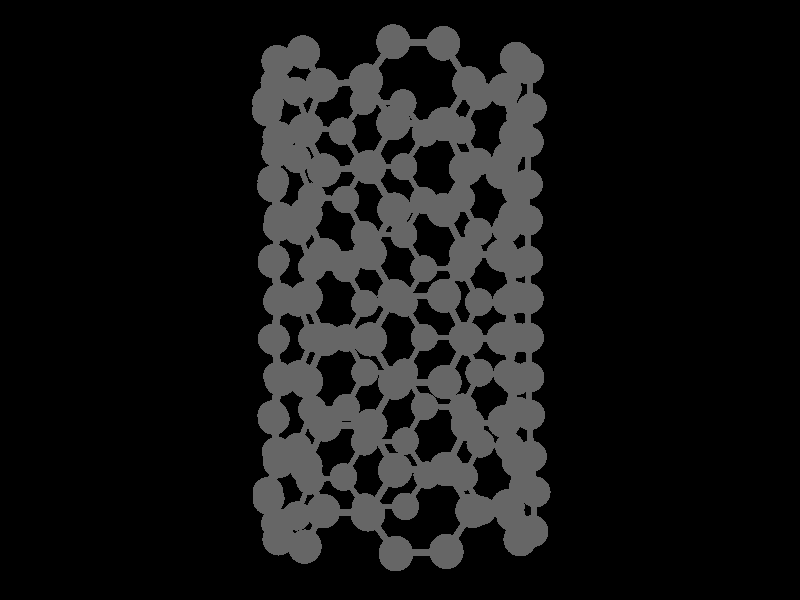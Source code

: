 global_settings {
	ambient_light rgb <0.200000002980232, 0.200000002980232, 0.200000002980232>
	max_trace_level 15
}

background { color rgb <0,0,0> }

camera {
	perspective
	location <9.90748769780474, 4.4651119152245, 36.5315746802527>
	angle 40
	up <0, 1, 0>
	right <1, 0, 0> * 1.33333333333333
	direction <0, 0, -1> }

light_source {
	<148.882438103968, 130.272129181245, 186.103044856809>
	color rgb <1, 1, 1>
	fade_distance 372.206089713618
	fade_power 0
	parallel
	point_at <-148.882438103968, -130.272129181245, -186.103044856809>
}

light_source {
	<-148.882438103968, 130.272129181245, -93.0515224284044>
	color rgb <0.300000011920929, 0.300000011920929, 0.300000011920929>
	fade_distance 372.206089713618
	fade_power 0
	parallel
	point_at <148.882438103968, -130.272129181245, 93.0515224284044>
}

#default {
	finish {ambient .8 diffuse 1 specular 1 roughness .005 metallic 0.5}
}

union {
cylinder {
	<5.667377, -3.162599, -1.086323>, 	<5.9534405, -3.1812175, -1.7848605>, 0.1
	pigment { rgbt <0.400000005960464, 0.400000005960464, 0.400000005960464, 0> }
}
cylinder {
	<5.9534405, -3.1812175, -1.7848605>, 	<6.239504, -3.199836, -2.483398>, 0.1
	pigment { rgbt <0.400000005960464, 0.400000005960464, 0.400000005960464, 0> }
}
cylinder {
	<8.615422, -3.231988, -4.314146>, 	<8.2154615, -2.654695, -4.21187>, 0.1
	pigment { rgbt <0.400000005960464, 0.400000005960464, 0.400000005960464, 0> }
}
cylinder {
	<8.2154615, -2.654695, -4.21187>, 	<7.815501, -2.077402, -4.109594>, 0.1
	pigment { rgbt <0.400000005960464, 0.400000005960464, 0.400000005960464, 0> }
}
cylinder {
	<7.815501, -2.077402, -4.109594>, 	<7.23944, -2.068076, -3.6627425>, 0.1
	pigment { rgbt <0.400000005960464, 0.400000005960464, 0.400000005960464, 0> }
}
cylinder {
	<7.23944, -2.068076, -3.6627425>, 	<6.663379, -2.05875, -3.215891>, 0.1
	pigment { rgbt <0.400000005960464, 0.400000005960464, 0.400000005960464, 0> }
}
cylinder {
	<6.663379, -2.05875, -3.215891>, 	<6.4514415, -2.629293, -2.8496445>, 0.1
	pigment { rgbt <0.400000005960464, 0.400000005960464, 0.400000005960464, 0> }
}
cylinder {
	<6.4514415, -2.629293, -2.8496445>, 	<6.239504, -3.199836, -2.483398>, 0.1
	pigment { rgbt <0.400000005960464, 0.400000005960464, 0.400000005960464, 0> }
}
cylinder {
	<8.591758, -0.807849, -4.35072>, 	<8.2036295, -1.4426255, -4.230157>, 0.1
	pigment { rgbt <0.400000005960464, 0.400000005960464, 0.400000005960464, 0> }
}
cylinder {
	<8.2036295, -1.4426255, -4.230157>, 	<7.815501, -2.077402, -4.109594>, 0.1
	pigment { rgbt <0.400000005960464, 0.400000005960464, 0.400000005960464, 0> }
}
cylinder {
	<6.663379, -2.05875, -3.215891>, 	<6.462869, -1.4135355, -2.881667>, 0.1
	pigment { rgbt <0.400000005960464, 0.400000005960464, 0.400000005960464, 0> }
}
cylinder {
	<6.462869, -1.4135355, -2.881667>, 	<6.262359, -0.768321, -2.547443>, 0.1
	pigment { rgbt <0.400000005960464, 0.400000005960464, 0.400000005960464, 0> }
}
cylinder {
	<6.262359, -0.768321, -2.547443>, 	<5.9732005, -0.7495195, -1.8416405>, 0.1
	pigment { rgbt <0.400000005960464, 0.400000005960464, 0.400000005960464, 0> }
}
cylinder {
	<5.9732005, -0.7495195, -1.8416405>, 	<5.684042, -0.730718, -1.135838>, 0.1
	pigment { rgbt <0.400000005960464, 0.400000005960464, 0.400000005960464, 0> }
}
cylinder {
	<5.684042, -0.730718, -1.135838>, 	<5.5809, -1.356156, -0.7277945>, 0.1
	pigment { rgbt <0.400000005960464, 0.400000005960464, 0.400000005960464, 0> }
}
cylinder {
	<5.5809, -1.356156, -0.7277945>, 	<5.477758, -1.981594, -0.319751>, 0.1
	pigment { rgbt <0.400000005960464, 0.400000005960464, 0.400000005960464, 0> }
}
cylinder {
	<5.477758, -1.981594, -0.319751>, 	<5.5725675, -2.5720965, -0.703037>, 0.1
	pigment { rgbt <0.400000005960464, 0.400000005960464, 0.400000005960464, 0> }
}
cylinder {
	<5.5725675, -2.5720965, -0.703037>, 	<5.667377, -3.162599, -1.086323>, 0.1
	pigment { rgbt <0.400000005960464, 0.400000005960464, 0.400000005960464, 0> }
}
cylinder {
	<6.083398, -3.066904, 1.882078>, 	<5.8794225, -2.502404, 1.5033175>, 0.1
	pigment { rgbt <0.400000005960464, 0.400000005960464, 0.400000005960464, 0> }
}
cylinder {
	<5.8794225, -2.502404, 1.5033175>, 	<5.675447, -1.937904, 1.124557>, 0.1
	pigment { rgbt <0.400000005960464, 0.400000005960464, 0.400000005960464, 0> }
}
cylinder {
	<5.675447, -1.937904, 1.124557>, 	<5.5766025, -1.959749, 0.402403>, 0.1
	pigment { rgbt <0.400000005960464, 0.400000005960464, 0.400000005960464, 0> }
}
cylinder {
	<5.5766025, -1.959749, 0.402403>, 	<5.477758, -1.981594, -0.319751>, 0.1
	pigment { rgbt <0.400000005960464, 0.400000005960464, 0.400000005960464, 0> }
}
cylinder {
	<5.675447, -1.937904, 1.124557>, 	<5.8820035, -1.2912985, 1.4523045>, 0.1
	pigment { rgbt <0.400000005960464, 0.400000005960464, 0.400000005960464, 0> }
}
cylinder {
	<5.8820035, -1.2912985, 1.4523045>, 	<6.08856, -0.644693, 1.780052>, 0.1
	pigment { rgbt <0.400000005960464, 0.400000005960464, 0.400000005960464, 0> }
}
cylinder {
	<6.08856, -0.644693, 1.780052>, 	<5.9596445, -0.00894699999999998, 1.412695>, 0.1
	pigment { rgbt <0.400000005960464, 0.400000005960464, 0.400000005960464, 0> }
}
cylinder {
	<5.9596445, -0.00894699999999998, 1.412695>, 	<5.830729, 0.626799, 1.045338>, 0.1
	pigment { rgbt <0.400000005960464, 0.400000005960464, 0.400000005960464, 0> }
}
cylinder {
	<5.830729, 0.626799, 1.045338>, 	<5.727972, 0.6050645, 0.3063525>, 0.1
	pigment { rgbt <0.400000005960464, 0.400000005960464, 0.400000005960464, 0> }
}
cylinder {
	<5.727972, 0.6050645, 0.3063525>, 	<5.625215, 0.58333, -0.432633>, 0.1
	pigment { rgbt <0.400000005960464, 0.400000005960464, 0.400000005960464, 0> }
}
cylinder {
	<5.625215, 0.58333, -0.432633>, 	<5.6546285, -0.073694, -0.7842355>, 0.1
	pigment { rgbt <0.400000005960464, 0.400000005960464, 0.400000005960464, 0> }
}
cylinder {
	<5.6546285, -0.073694, -0.7842355>, 	<5.684042, -0.730718, -1.135838>, 0.1
	pigment { rgbt <0.400000005960464, 0.400000005960464, 0.400000005960464, 0> }
}
cylinder {
	<5.625215, 0.58333, -0.432633>, 	<5.674214, 1.214568, -0.8208195>, 0.1
	pigment { rgbt <0.400000005960464, 0.400000005960464, 0.400000005960464, 0> }
}
cylinder {
	<5.674214, 1.214568, -0.8208195>, 	<5.723213, 1.845806, -1.209006>, 0.1
	pigment { rgbt <0.400000005960464, 0.400000005960464, 0.400000005960464, 0> }
}
cylinder {
	<5.723213, 1.845806, -1.209006>, 	<6.005139, 1.8275235, -1.8972725>, 0.1
	pigment { rgbt <0.400000005960464, 0.400000005960464, 0.400000005960464, 0> }
}
cylinder {
	<6.005139, 1.8275235, -1.8972725>, 	<6.287065, 1.809241, -2.585539>, 0.1
	pigment { rgbt <0.400000005960464, 0.400000005960464, 0.400000005960464, 0> }
}
cylinder {
	<6.287065, 1.809241, -2.585539>, 	<6.512165, 1.1601335, -2.867644>, 0.1
	pigment { rgbt <0.400000005960464, 0.400000005960464, 0.400000005960464, 0> }
}
cylinder {
	<6.512165, 1.1601335, -2.867644>, 	<6.737265, 0.511026, -3.149749>, 0.1
	pigment { rgbt <0.400000005960464, 0.400000005960464, 0.400000005960464, 0> }
}
cylinder {
	<6.737265, 0.511026, -3.149749>, 	<6.499812, -0.1286475, -2.848596>, 0.1
	pigment { rgbt <0.400000005960464, 0.400000005960464, 0.400000005960464, 0> }
}
cylinder {
	<6.499812, -0.1286475, -2.848596>, 	<6.262359, -0.768321, -2.547443>, 0.1
	pigment { rgbt <0.400000005960464, 0.400000005960464, 0.400000005960464, 0> }
}
cylinder {
	<6.737265, 0.511026, -3.149749>, 	<7.327753, 0.5009905, -3.606238>, 0.1
	pigment { rgbt <0.400000005960464, 0.400000005960464, 0.400000005960464, 0> }
}
cylinder {
	<7.327753, 0.5009905, -3.606238>, 	<7.918241, 0.490955, -4.062727>, 0.1
	pigment { rgbt <0.400000005960464, 0.400000005960464, 0.400000005960464, 0> }
}
cylinder {
	<7.918241, 0.490955, -4.062727>, 	<8.2549995, -0.158447, -4.2067235>, 0.1
	pigment { rgbt <0.400000005960464, 0.400000005960464, 0.400000005960464, 0> }
}
cylinder {
	<8.2549995, -0.158447, -4.2067235>, 	<8.591758, -0.807849, -4.35072>, 0.1
	pigment { rgbt <0.400000005960464, 0.400000005960464, 0.400000005960464, 0> }
}
cylinder {
	<7.918241, 0.490955, -4.062727>, 	<8.261744, 1.130123, -4.2205635>, 0.1
	pigment { rgbt <0.400000005960464, 0.400000005960464, 0.400000005960464, 0> }
}
cylinder {
	<8.261744, 1.130123, -4.2205635>, 	<8.605247, 1.769291, -4.3784>, 0.1
	pigment { rgbt <0.400000005960464, 0.400000005960464, 0.400000005960464, 0> }
}
cylinder {
	<7.031652, -0.60746, 2.980555>, 	<7.3369405, 0.046593, 3.168446>, 0.1
	pigment { rgbt <0.400000005960464, 0.400000005960464, 0.400000005960464, 0> }
}
cylinder {
	<7.3369405, 0.046593, 3.168446>, 	<7.642229, 0.700646, 3.356337>, 0.1
	pigment { rgbt <0.400000005960464, 0.400000005960464, 0.400000005960464, 0> }
}
cylinder {
	<7.011216, -3.042101, 3.072051>, 	<7.3103615, -2.4516675, 3.3308635>, 0.1
	pigment { rgbt <0.400000005960464, 0.400000005960464, 0.400000005960464, 0> }
}
cylinder {
	<7.3103615, -2.4516675, 3.3308635>, 	<7.609507, -1.861234, 3.589676>, 0.1
	pigment { rgbt <0.400000005960464, 0.400000005960464, 0.400000005960464, 0> }
}
cylinder {
	<7.609507, -1.861234, 3.589676>, 	<7.3205795, -1.234347, 3.2851155>, 0.1
	pigment { rgbt <0.400000005960464, 0.400000005960464, 0.400000005960464, 0> }
}
cylinder {
	<7.3205795, -1.234347, 3.2851155>, 	<7.031652, -0.60746, 2.980555>, 0.1
	pigment { rgbt <0.400000005960464, 0.400000005960464, 0.400000005960464, 0> }
}
cylinder {
	<7.642229, 0.700646, 3.356337>, 	<7.3434345, 1.3343315, 3.1094935>, 0.1
	pigment { rgbt <0.400000005960464, 0.400000005960464, 0.400000005960464, 0> }
}
cylinder {
	<7.3434345, 1.3343315, 3.1094935>, 	<7.04464, 1.968017, 2.86265>, 0.1
	pigment { rgbt <0.400000005960464, 0.400000005960464, 0.400000005960464, 0> }
}
cylinder {
	<5.830729, 0.626799, 1.045338>, 	<5.97877, 1.2786405, 1.3686745>, 0.1
	pigment { rgbt <0.400000005960464, 0.400000005960464, 0.400000005960464, 0> }
}
cylinder {
	<5.97877, 1.2786405, 1.3686745>, 	<6.126811, 1.930482, 1.692011>, 0.1
	pigment { rgbt <0.400000005960464, 0.400000005960464, 0.400000005960464, 0> }
}
cylinder {
	<6.126811, 1.930482, 1.692011>, 	<6.5857255, 1.9492495, 2.2773305>, 0.1
	pigment { rgbt <0.400000005960464, 0.400000005960464, 0.400000005960464, 0> }
}
cylinder {
	<6.5857255, 1.9492495, 2.2773305>, 	<7.04464, 1.968017, 2.86265>, 0.1
	pigment { rgbt <0.400000005960464, 0.400000005960464, 0.400000005960464, 0> }
}
cylinder {
	<6.08856, -0.644693, 1.780052>, 	<6.560106, -0.6260765, 2.3803035>, 0.1
	pigment { rgbt <0.400000005960464, 0.400000005960464, 0.400000005960464, 0> }
}
cylinder {
	<6.560106, -0.6260765, 2.3803035>, 	<7.031652, -0.60746, 2.980555>, 0.1
	pigment { rgbt <0.400000005960464, 0.400000005960464, 0.400000005960464, 0> }
}
cylinder {
	<6.083398, -3.066904, 1.882078>, 	<6.547307, -3.0545025, 2.4770645>, 0.1
	pigment { rgbt <0.400000005960464, 0.400000005960464, 0.400000005960464, 0> }
}
cylinder {
	<6.547307, -3.0545025, 2.4770645>, 	<7.011216, -3.042101, 3.072051>, 0.1
	pigment { rgbt <0.400000005960464, 0.400000005960464, 0.400000005960464, 0> }
}
cylinder {
	<11.937165, 0.729412, 3.512865>, 	<11.586867, 1.3729025, 3.6335975>, 0.1
	pigment { rgbt <0.400000005960464, 0.400000005960464, 0.400000005960464, 0> }
}
cylinder {
	<11.586867, 1.3729025, 3.6335975>, 	<11.236569, 2.016393, 3.75433>, 0.1
	pigment { rgbt <0.400000005960464, 0.400000005960464, 0.400000005960464, 0> }
}
cylinder {
	<12.067745, -1.830168, 3.711033>, 	<11.6726115, -1.1937245, 3.7936295>, 0.1
	pigment { rgbt <0.400000005960464, 0.400000005960464, 0.400000005960464, 0> }
}
cylinder {
	<11.6726115, -1.1937245, 3.7936295>, 	<11.277478, -0.557281, 3.876226>, 0.1
	pigment { rgbt <0.400000005960464, 0.400000005960464, 0.400000005960464, 0> }
}
cylinder {
	<11.277478, -0.557281, 3.876226>, 	<11.6073215, 0.0860655, 3.6945455>, 0.1
	pigment { rgbt <0.400000005960464, 0.400000005960464, 0.400000005960464, 0> }
}
cylinder {
	<11.6073215, 0.0860655, 3.6945455>, 	<11.937165, 0.729412, 3.512865>, 0.1
	pigment { rgbt <0.400000005960464, 0.400000005960464, 0.400000005960464, 0> }
}
cylinder {
	<11.280489, -2.979107, 3.985006>, 	<11.674117, -2.4046375, 3.8480195>, 0.1
	pigment { rgbt <0.400000005960464, 0.400000005960464, 0.400000005960464, 0> }
}
cylinder {
	<11.674117, -2.4046375, 3.8480195>, 	<12.067745, -1.830168, 3.711033>, 0.1
	pigment { rgbt <0.400000005960464, 0.400000005960464, 0.400000005960464, 0> }
}
cylinder {
	<9.762659, 2.013743, 3.95799>, 	<10.499614, 2.015068, 3.85616>, 0.1
	pigment { rgbt <0.400000005960464, 0.400000005960464, 0.400000005960464, 0> }
}
cylinder {
	<10.499614, 2.015068, 3.85616>, 	<11.236569, 2.016393, 3.75433>, 0.1
	pigment { rgbt <0.400000005960464, 0.400000005960464, 0.400000005960464, 0> }
}
cylinder {
	<9.764537, -0.561309, 4.083129>, 	<9.3956615, 0.081337, 3.99858>, 0.1
	pigment { rgbt <0.400000005960464, 0.400000005960464, 0.400000005960464, 0> }
}
cylinder {
	<9.3956615, 0.081337, 3.99858>, 	<9.026786, 0.723983, 3.914031>, 0.1
	pigment { rgbt <0.400000005960464, 0.400000005960464, 0.400000005960464, 0> }
}
cylinder {
	<9.764537, -0.561309, 4.083129>, 	<10.5210075, -0.559295, 3.9796775>, 0.1
	pigment { rgbt <0.400000005960464, 0.400000005960464, 0.400000005960464, 0> }
}
cylinder {
	<10.5210075, -0.559295, 3.9796775>, 	<11.277478, -0.557281, 3.876226>, 0.1
	pigment { rgbt <0.400000005960464, 0.400000005960464, 0.400000005960464, 0> }
}
cylinder {
	<9.785987, -2.995166, 4.193957>, 	<9.3741725, -2.4167065, 4.1647445>, 0.1
	pigment { rgbt <0.400000005960464, 0.400000005960464, 0.400000005960464, 0> }
}
cylinder {
	<9.3741725, -2.4167065, 4.1647445>, 	<8.962358, -1.838247, 4.135532>, 0.1
	pigment { rgbt <0.400000005960464, 0.400000005960464, 0.400000005960464, 0> }
}
cylinder {
	<9.785987, -2.995166, 4.193957>, 	<10.533238, -2.9871365, 4.0894815>, 0.1
	pigment { rgbt <0.400000005960464, 0.400000005960464, 0.400000005960464, 0> }
}
cylinder {
	<10.533238, -2.9871365, 4.0894815>, 	<11.280489, -2.979107, 3.985006>, 0.1
	pigment { rgbt <0.400000005960464, 0.400000005960464, 0.400000005960464, 0> }
}
cylinder {
	<9.026786, 0.723983, 3.914031>, 	<9.3947225, 1.368863, 3.9360105>, 0.1
	pigment { rgbt <0.400000005960464, 0.400000005960464, 0.400000005960464, 0> }
}
cylinder {
	<9.3947225, 1.368863, 3.9360105>, 	<9.762659, 2.013743, 3.95799>, 0.1
	pigment { rgbt <0.400000005960464, 0.400000005960464, 0.400000005960464, 0> }
}
cylinder {
	<8.962358, -1.838247, 4.135532>, 	<9.3634475, -1.199778, 4.1093305>, 0.1
	pigment { rgbt <0.400000005960464, 0.400000005960464, 0.400000005960464, 0> }
}
cylinder {
	<9.3634475, -1.199778, 4.1093305>, 	<9.764537, -0.561309, 4.083129>, 0.1
	pigment { rgbt <0.400000005960464, 0.400000005960464, 0.400000005960464, 0> }
}
cylinder {
	<7.642229, 0.700646, 3.356337>, 	<8.3345075, 0.7123145, 3.635184>, 0.1
	pigment { rgbt <0.400000005960464, 0.400000005960464, 0.400000005960464, 0> }
}
cylinder {
	<8.3345075, 0.7123145, 3.635184>, 	<9.026786, 0.723983, 3.914031>, 0.1
	pigment { rgbt <0.400000005960464, 0.400000005960464, 0.400000005960464, 0> }
}
cylinder {
	<7.609507, -1.861234, 3.589676>, 	<8.2859325, -1.8497405, 3.862604>, 0.1
	pigment { rgbt <0.400000005960464, 0.400000005960464, 0.400000005960464, 0> }
}
cylinder {
	<8.2859325, -1.8497405, 3.862604>, 	<8.962358, -1.838247, 4.135532>, 0.1
	pigment { rgbt <0.400000005960464, 0.400000005960464, 0.400000005960464, 0> }
}
cylinder {
	<14.229926, 0.637018, -0.117853>, 	<14.174117, 1.2888905, 0.2334565>, 0.1
	pigment { rgbt <0.400000005960464, 0.400000005960464, 0.400000005960464, 0> }
}
cylinder {
	<14.174117, 1.2888905, 0.2334565>, 	<14.118308, 1.940763, 0.584766>, 0.1
	pigment { rgbt <0.400000005960464, 0.400000005960464, 0.400000005960464, 0> }
}
cylinder {
	<14.407767, -1.927387, -0.08274>, 	<14.2968705, -1.280882, 0.2885395>, 0.1
	pigment { rgbt <0.400000005960464, 0.400000005960464, 0.400000005960464, 0> }
}
cylinder {
	<14.2968705, -1.280882, 0.2885395>, 	<14.185974, -0.634377, 0.659819>, 0.1
	pigment { rgbt <0.400000005960464, 0.400000005960464, 0.400000005960464, 0> }
}
cylinder {
	<14.185974, -0.634377, 0.659819>, 	<14.20795, 0.0013205, 0.270983>, 0.1
	pigment { rgbt <0.400000005960464, 0.400000005960464, 0.400000005960464, 0> }
}
cylinder {
	<14.20795, 0.0013205, 0.270983>, 	<14.229926, 0.637018, -0.117853>, 0.1
	pigment { rgbt <0.400000005960464, 0.400000005960464, 0.400000005960464, 0> }
}
cylinder {
	<13.554588, 1.977287, 1.961367>, 	<13.836448, 1.959025, 1.2730665>, 0.1
	pigment { rgbt <0.400000005960464, 0.400000005960464, 0.400000005960464, 0> }
}
cylinder {
	<13.836448, 1.959025, 1.2730665>, 	<14.118308, 1.940763, 0.584766>, 0.1
	pigment { rgbt <0.400000005960464, 0.400000005960464, 0.400000005960464, 0> }
}
cylinder {
	<14.224041, -3.056349, 0.758012>, 	<14.315904, -2.491868, 0.337636>, 0.1
	pigment { rgbt <0.400000005960464, 0.400000005960464, 0.400000005960464, 0> }
}
cylinder {
	<14.315904, -2.491868, 0.337636>, 	<14.407767, -1.927387, -0.08274>, 0.1
	pigment { rgbt <0.400000005960464, 0.400000005960464, 0.400000005960464, 0> }
}
cylinder {
	<13.117968, 0.709022, 2.599701>, 	<13.336278, 1.3431545, 2.280534>, 0.1
	pigment { rgbt <0.400000005960464, 0.400000005960464, 0.400000005960464, 0> }
}
cylinder {
	<13.336278, 1.3431545, 2.280534>, 	<13.554588, 1.977287, 1.961367>, 0.1
	pigment { rgbt <0.400000005960464, 0.400000005960464, 0.400000005960464, 0> }
}
cylinder {
	<13.606755, -0.598111, 2.072343>, 	<13.3623615, 0.0554555, 2.336022>, 0.1
	pigment { rgbt <0.400000005960464, 0.400000005960464, 0.400000005960464, 0> }
}
cylinder {
	<13.3623615, 0.0554555, 2.336022>, 	<13.117968, 0.709022, 2.599701>, 0.1
	pigment { rgbt <0.400000005960464, 0.400000005960464, 0.400000005960464, 0> }
}
cylinder {
	<13.606755, -0.598111, 2.072343>, 	<13.8963645, -0.616244, 1.366081>, 0.1
	pigment { rgbt <0.400000005960464, 0.400000005960464, 0.400000005960464, 0> }
}
cylinder {
	<13.8963645, -0.616244, 1.366081>, 	<14.185974, -0.634377, 0.659819>, 0.1
	pigment { rgbt <0.400000005960464, 0.400000005960464, 0.400000005960464, 0> }
}
cylinder {
	<13.655328, -3.033061, 2.155711>, 	<13.437365, -2.442862, 2.4860815>, 0.1
	pigment { rgbt <0.400000005960464, 0.400000005960464, 0.400000005960464, 0> }
}
cylinder {
	<13.437365, -2.442862, 2.4860815>, 	<13.219402, -1.852663, 2.816452>, 0.1
	pigment { rgbt <0.400000005960464, 0.400000005960464, 0.400000005960464, 0> }
}
cylinder {
	<13.655328, -3.033061, 2.155711>, 	<13.9396845, -3.044705, 1.4568615>, 0.1
	pigment { rgbt <0.400000005960464, 0.400000005960464, 0.400000005960464, 0> }
}
cylinder {
	<13.9396845, -3.044705, 1.4568615>, 	<14.224041, -3.056349, 0.758012>, 0.1
	pigment { rgbt <0.400000005960464, 0.400000005960464, 0.400000005960464, 0> }
}
cylinder {
	<13.219402, -1.852663, 2.816452>, 	<13.4130785, -1.225387, 2.4443975>, 0.1
	pigment { rgbt <0.400000005960464, 0.400000005960464, 0.400000005960464, 0> }
}
cylinder {
	<13.4130785, -1.225387, 2.4443975>, 	<13.606755, -0.598111, 2.072343>, 0.1
	pigment { rgbt <0.400000005960464, 0.400000005960464, 0.400000005960464, 0> }
}
cylinder {
	<12.213398, 0.516824, -3.907516>, 	<12.505377, 1.166431, -3.6972205>, 0.1
	pigment { rgbt <0.400000005960464, 0.400000005960464, 0.400000005960464, 0> }
}
cylinder {
	<12.505377, 1.166431, -3.6972205>, 	<12.797356, 1.816038, -3.486925>, 0.1
	pigment { rgbt <0.400000005960464, 0.400000005960464, 0.400000005960464, 0> }
}
cylinder {
	<12.274354, -2.051723, -3.994736>, 	<12.556056, -1.4061525, -3.7265835>, 0.1
	pigment { rgbt <0.400000005960464, 0.400000005960464, 0.400000005960464, 0> }
}
cylinder {
	<12.556056, -1.4061525, -3.7265835>, 	<12.837758, -0.760582, -3.458431>, 0.1
	pigment { rgbt <0.400000005960464, 0.400000005960464, 0.400000005960464, 0> }
}
cylinder {
	<12.837758, -0.760582, -3.458431>, 	<12.525578, -0.121879, -3.6829735>, 0.1
	pigment { rgbt <0.400000005960464, 0.400000005960464, 0.400000005960464, 0> }
}
cylinder {
	<12.525578, -0.121879, -3.6829735>, 	<12.213398, 0.516824, -3.907516>, 0.1
	pigment { rgbt <0.400000005960464, 0.400000005960464, 0.400000005960464, 0> }
}
cylinder {
	<13.715026, 1.854513, -2.316183>, 	<13.256191, 1.8352755, -2.901554>, 0.1
	pigment { rgbt <0.400000005960464, 0.400000005960464, 0.400000005960464, 0> }
}
cylinder {
	<13.256191, 1.8352755, -2.901554>, 	<12.797356, 1.816038, -3.486925>, 0.1
	pigment { rgbt <0.400000005960464, 0.400000005960464, 0.400000005960464, 0> }
}
cylinder {
	<12.887421, -3.183561, -3.396316>, 	<12.5808875, -2.617642, -3.695526>, 0.1
	pigment { rgbt <0.400000005960464, 0.400000005960464, 0.400000005960464, 0> }
}
cylinder {
	<12.5808875, -2.617642, -3.695526>, 	<12.274354, -2.051723, -3.994736>, 0.1
	pigment { rgbt <0.400000005960464, 0.400000005960464, 0.400000005960464, 0> }
}
cylinder {
	<14.023873, 0.592655, -1.595752>, 	<13.8694495, 1.223584, -1.9559675>, 0.1
	pigment { rgbt <0.400000005960464, 0.400000005960464, 0.400000005960464, 0> }
}
cylinder {
	<13.8694495, 1.223584, -1.9559675>, 	<13.715026, 1.854513, -2.316183>, 0.1
	pigment { rgbt <0.400000005960464, 0.400000005960464, 0.400000005960464, 0> }
}
cylinder {
	<13.778643, -0.72228, -2.256234>, 	<13.901258, -0.0648125, -1.925993>, 0.1
	pigment { rgbt <0.400000005960464, 0.400000005960464, 0.400000005960464, 0> }
}
cylinder {
	<13.901258, -0.0648125, -1.925993>, 	<14.023873, 0.592655, -1.595752>, 0.1
	pigment { rgbt <0.400000005960464, 0.400000005960464, 0.400000005960464, 0> }
}
cylinder {
	<13.778643, -0.72228, -2.256234>, 	<13.3082005, -0.741431, -2.8573325>, 0.1
	pigment { rgbt <0.400000005960464, 0.400000005960464, 0.400000005960464, 0> }
}
cylinder {
	<13.3082005, -0.741431, -2.8573325>, 	<12.837758, -0.760582, -3.458431>, 0.1
	pigment { rgbt <0.400000005960464, 0.400000005960464, 0.400000005960464, 0> }
}
cylinder {
	<13.819805, -3.158329, -2.209911>, 	<14.011905, -2.5656435, -1.868114>, 0.1
	pigment { rgbt <0.400000005960464, 0.400000005960464, 0.400000005960464, 0> }
}
cylinder {
	<14.011905, -2.5656435, -1.868114>, 	<14.204005, -1.972958, -1.526317>, 0.1
	pigment { rgbt <0.400000005960464, 0.400000005960464, 0.400000005960464, 0> }
}
cylinder {
	<13.819805, -3.158329, -2.209911>, 	<13.353613, -3.170945, -2.8031135>, 0.1
	pigment { rgbt <0.400000005960464, 0.400000005960464, 0.400000005960464, 0> }
}
cylinder {
	<13.353613, -3.170945, -2.8031135>, 	<12.887421, -3.183561, -3.396316>, 0.1
	pigment { rgbt <0.400000005960464, 0.400000005960464, 0.400000005960464, 0> }
}
cylinder {
	<14.204005, -1.972958, -1.526317>, 	<13.991324, -1.347619, -1.8912755>, 0.1
	pigment { rgbt <0.400000005960464, 0.400000005960464, 0.400000005960464, 0> }
}
cylinder {
	<13.991324, -1.347619, -1.8912755>, 	<13.778643, -0.72228, -2.256234>, 0.1
	pigment { rgbt <0.400000005960464, 0.400000005960464, 0.400000005960464, 0> }
}
cylinder {
	<10.828587, 0.493171, -4.464688>, 	<10.4538735, 1.131801, -4.52344>, 0.1
	pigment { rgbt <0.400000005960464, 0.400000005960464, 0.400000005960464, 0> }
}
cylinder {
	<10.4538735, 1.131801, -4.52344>, 	<10.07916, 1.770431, -4.582192>, 0.1
	pigment { rgbt <0.400000005960464, 0.400000005960464, 0.400000005960464, 0> }
}
cylinder {
	<10.104499, -0.807802, -4.55859>, 	<10.466543, -0.1573155, -4.511639>, 0.1
	pigment { rgbt <0.400000005960464, 0.400000005960464, 0.400000005960464, 0> }
}
cylinder {
	<10.466543, -0.1573155, -4.511639>, 	<10.828587, 0.493171, -4.464688>, 0.1
	pigment { rgbt <0.400000005960464, 0.400000005960464, 0.400000005960464, 0> }
}
cylinder {
	<10.109992, -3.244492, -4.523266>, 	<10.5152585, -2.6608125, -4.5298465>, 0.1
	pigment { rgbt <0.400000005960464, 0.400000005960464, 0.400000005960464, 0> }
}
cylinder {
	<10.5152585, -2.6608125, -4.5298465>, 	<10.920525, -2.077133, -4.536427>, 0.1
	pigment { rgbt <0.400000005960464, 0.400000005960464, 0.400000005960464, 0> }
}
cylinder {
	<10.920525, -2.077133, -4.536427>, 	<10.512512, -1.4424675, -4.5475085>, 0.1
	pigment { rgbt <0.400000005960464, 0.400000005960464, 0.400000005960464, 0> }
}
cylinder {
	<10.512512, -1.4424675, -4.5475085>, 	<10.104499, -0.807802, -4.55859>, 0.1
	pigment { rgbt <0.400000005960464, 0.400000005960464, 0.400000005960464, 0> }
}
cylinder {
	<11.937165, 0.729412, 3.512865>, 	<12.5275665, 0.719217, 3.056283>, 0.1
	pigment { rgbt <0.400000005960464, 0.400000005960464, 0.400000005960464, 0> }
}
cylinder {
	<12.5275665, 0.719217, 3.056283>, 	<13.117968, 0.709022, 2.599701>, 0.1
	pigment { rgbt <0.400000005960464, 0.400000005960464, 0.400000005960464, 0> }
}
cylinder {
	<12.067745, -1.830168, 3.711033>, 	<12.6435735, -1.8414155, 3.2637425>, 0.1
	pigment { rgbt <0.400000005960464, 0.400000005960464, 0.400000005960464, 0> }
}
cylinder {
	<12.6435735, -1.8414155, 3.2637425>, 	<13.219402, -1.852663, 2.816452>, 0.1
	pigment { rgbt <0.400000005960464, 0.400000005960464, 0.400000005960464, 0> }
}
cylinder {
	<14.229926, 0.637018, -0.117853>, 	<14.1268995, 0.6148365, -0.8568025>, 0.1
	pigment { rgbt <0.400000005960464, 0.400000005960464, 0.400000005960464, 0> }
}
cylinder {
	<14.1268995, 0.6148365, -0.8568025>, 	<14.023873, 0.592655, -1.595752>, 0.1
	pigment { rgbt <0.400000005960464, 0.400000005960464, 0.400000005960464, 0> }
}
cylinder {
	<14.407767, -1.927387, -0.08274>, 	<14.305886, -1.9501725, -0.8045285>, 0.1
	pigment { rgbt <0.400000005960464, 0.400000005960464, 0.400000005960464, 0> }
}
cylinder {
	<14.305886, -1.9501725, -0.8045285>, 	<14.204005, -1.972958, -1.526317>, 0.1
	pigment { rgbt <0.400000005960464, 0.400000005960464, 0.400000005960464, 0> }
}
cylinder {
	<12.213398, 0.516824, -3.907516>, 	<11.5209925, 0.5049975, -4.186102>, 0.1
	pigment { rgbt <0.400000005960464, 0.400000005960464, 0.400000005960464, 0> }
}
cylinder {
	<11.5209925, 0.5049975, -4.186102>, 	<10.828587, 0.493171, -4.464688>, 0.1
	pigment { rgbt <0.400000005960464, 0.400000005960464, 0.400000005960464, 0> }
}
cylinder {
	<12.274354, -2.051723, -3.994736>, 	<11.5974395, -2.064428, -4.2655815>, 0.1
	pigment { rgbt <0.400000005960464, 0.400000005960464, 0.400000005960464, 0> }
}
cylinder {
	<11.5974395, -2.064428, -4.2655815>, 	<10.920525, -2.077133, -4.536427>, 0.1
	pigment { rgbt <0.400000005960464, 0.400000005960464, 0.400000005960464, 0> }
}
cylinder {
	<9.74837, 4.584661, 3.88651>, 	<10.48581, 4.585819, 3.7841405>, 0.1
	pigment { rgbt <0.400000005960464, 0.400000005960464, 0.400000005960464, 0> }
}
cylinder {
	<10.48581, 4.585819, 3.7841405>, 	<11.22325, 4.586977, 3.681771>, 0.1
	pigment { rgbt <0.400000005960464, 0.400000005960464, 0.400000005960464, 0> }
}
cylinder {
	<13.541182, 4.548071, 1.888004>, 	<13.823363, 4.5297185, 1.1992285>, 0.1
	pigment { rgbt <0.400000005960464, 0.400000005960464, 0.400000005960464, 0> }
}
cylinder {
	<13.823363, 4.5297185, 1.1992285>, 	<14.105544, 4.511366, 0.510453>, 0.1
	pigment { rgbt <0.400000005960464, 0.400000005960464, 0.400000005960464, 0> }
}
cylinder {
	<11.917413, 3.297263, 3.428537>, 	<11.5703315, 3.94212, 3.555154>, 0.1
	pigment { rgbt <0.400000005960464, 0.400000005960464, 0.400000005960464, 0> }
}
cylinder {
	<11.5703315, 3.94212, 3.555154>, 	<11.22325, 4.586977, 3.681771>, 0.1
	pigment { rgbt <0.400000005960464, 0.400000005960464, 0.400000005960464, 0> }
}
cylinder {
	<11.917413, 3.297263, 3.428537>, 	<12.5065065, 3.2873545, 2.9732105>, 0.1
	pigment { rgbt <0.400000005960464, 0.400000005960464, 0.400000005960464, 0> }
}
cylinder {
	<12.5065065, 3.2873545, 2.9732105>, 	<13.0956, 3.277446, 2.517884>, 0.1
	pigment { rgbt <0.400000005960464, 0.400000005960464, 0.400000005960464, 0> }
}
cylinder {
	<13.0956, 3.277446, 2.517884>, 	<13.318391, 3.9127585, 2.202944>, 0.1
	pigment { rgbt <0.400000005960464, 0.400000005960464, 0.400000005960464, 0> }
}
cylinder {
	<13.318391, 3.9127585, 2.202944>, 	<13.541182, 4.548071, 1.888004>, 0.1
	pigment { rgbt <0.400000005960464, 0.400000005960464, 0.400000005960464, 0> }
}
cylinder {
	<13.703319, 4.42524, -2.391071>, 	<13.2443035, 4.405888, -2.976984>, 0.1
	pigment { rgbt <0.400000005960464, 0.400000005960464, 0.400000005960464, 0> }
}
cylinder {
	<13.2443035, 4.405888, -2.976984>, 	<12.785288, 4.386536, -3.562897>, 0.1
	pigment { rgbt <0.400000005960464, 0.400000005960464, 0.400000005960464, 0> }
}
cylinder {
	<14.204804, 3.205271, -0.192407>, 	<14.155174, 3.8583185, 0.159023>, 0.1
	pigment { rgbt <0.400000005960464, 0.400000005960464, 0.400000005960464, 0> }
}
cylinder {
	<14.155174, 3.8583185, 0.159023>, 	<14.105544, 4.511366, 0.510453>, 0.1
	pigment { rgbt <0.400000005960464, 0.400000005960464, 0.400000005960464, 0> }
}
cylinder {
	<14.204804, 3.205271, -0.192407>, 	<14.1024775, 3.1833385, -0.92966>, 0.1
	pigment { rgbt <0.400000005960464, 0.400000005960464, 0.400000005960464, 0> }
}
cylinder {
	<14.1024775, 3.1833385, -0.92966>, 	<14.000151, 3.161406, -1.666913>, 0.1
	pigment { rgbt <0.400000005960464, 0.400000005960464, 0.400000005960464, 0> }
}
cylinder {
	<10.813236, 3.062283, -4.528479>, 	<10.4399525, 3.7017415, -4.5932065>, 0.1
	pigment { rgbt <0.400000005960464, 0.400000005960464, 0.400000005960464, 0> }
}
cylinder {
	<10.4399525, 3.7017415, -4.5932065>, 	<10.066669, 4.3412, -4.657934>, 0.1
	pigment { rgbt <0.400000005960464, 0.400000005960464, 0.400000005960464, 0> }
}
cylinder {
	<14.000151, 3.161406, -1.666913>, 	<13.851735, 3.793323, -2.028992>, 0.1
	pigment { rgbt <0.400000005960464, 0.400000005960464, 0.400000005960464, 0> }
}
cylinder {
	<13.851735, 3.793323, -2.028992>, 	<13.703319, 4.42524, -2.391071>, 0.1
	pigment { rgbt <0.400000005960464, 0.400000005960464, 0.400000005960464, 0> }
}
cylinder {
	<12.194646, 3.085388, -3.972509>, 	<12.489967, 3.735962, -3.767703>, 0.1
	pigment { rgbt <0.400000005960464, 0.400000005960464, 0.400000005960464, 0> }
}
cylinder {
	<12.489967, 3.735962, -3.767703>, 	<12.785288, 4.386536, -3.562897>, 0.1
	pigment { rgbt <0.400000005960464, 0.400000005960464, 0.400000005960464, 0> }
}
cylinder {
	<12.194646, 3.085388, -3.972509>, 	<11.503941, 3.0738355, -4.250494>, 0.1
	pigment { rgbt <0.400000005960464, 0.400000005960464, 0.400000005960464, 0> }
}
cylinder {
	<11.503941, 3.0738355, -4.250494>, 	<10.813236, 3.062283, -4.528479>, 0.1
	pigment { rgbt <0.400000005960464, 0.400000005960464, 0.400000005960464, 0> }
}
cylinder {
	<9.015169, 3.2927, 3.830734>, 	<9.3817695, 3.9386805, 3.858622>, 0.1
	pigment { rgbt <0.400000005960464, 0.400000005960464, 0.400000005960464, 0> }
}
cylinder {
	<9.3817695, 3.9386805, 3.858622>, 	<9.74837, 4.584661, 3.88651>, 0.1
	pigment { rgbt <0.400000005960464, 0.400000005960464, 0.400000005960464, 0> }
}
cylinder {
	<7.633848, 3.269451, 3.274781>, 	<7.331868, 3.904193, 3.033088>, 0.1
	pigment { rgbt <0.400000005960464, 0.400000005960464, 0.400000005960464, 0> }
}
cylinder {
	<7.331868, 3.904193, 3.033088>, 	<7.029888, 4.538935, 2.791395>, 0.1
	pigment { rgbt <0.400000005960464, 0.400000005960464, 0.400000005960464, 0> }
}
cylinder {
	<7.633848, 3.269451, 3.274781>, 	<8.3245085, 3.2810755, 3.5527575>, 0.1
	pigment { rgbt <0.400000005960464, 0.400000005960464, 0.400000005960464, 0> }
}
cylinder {
	<8.3245085, 3.2810755, 3.5527575>, 	<9.015169, 3.2927, 3.830734>, 0.1
	pigment { rgbt <0.400000005960464, 0.400000005960464, 0.400000005960464, 0> }
}
cylinder {
	<6.11202, 4.500998, 1.619421>, 	<6.570954, 4.5199665, 2.205408>, 0.1
	pigment { rgbt <0.400000005960464, 0.400000005960464, 0.400000005960464, 0> }
}
cylinder {
	<6.570954, 4.5199665, 2.205408>, 	<7.029888, 4.538935, 2.791395>, 0.1
	pigment { rgbt <0.400000005960464, 0.400000005960464, 0.400000005960464, 0> }
}
cylinder {
	<5.828506, 3.19486, 0.968983>, 	<5.726058, 3.1733555, 0.231712>, 0.1
	pigment { rgbt <0.400000005960464, 0.400000005960464, 0.400000005960464, 0> }
}
cylinder {
	<5.726058, 3.1733555, 0.231712>, 	<5.62361, 3.151851, -0.505559>, 0.1
	pigment { rgbt <0.400000005960464, 0.400000005960464, 0.400000005960464, 0> }
}
cylinder {
	<5.828506, 3.19486, 0.968983>, 	<5.970263, 3.847929, 1.294202>, 0.1
	pigment { rgbt <0.400000005960464, 0.400000005960464, 0.400000005960464, 0> }
}
cylinder {
	<5.970263, 3.847929, 1.294202>, 	<6.11202, 4.500998, 1.619421>, 0.1
	pigment { rgbt <0.400000005960464, 0.400000005960464, 0.400000005960464, 0> }
}
cylinder {
	<5.62361, 3.151851, -0.505559>, 	<5.666617, 3.7841235, -0.8938655>, 0.1
	pigment { rgbt <0.400000005960464, 0.400000005960464, 0.400000005960464, 0> }
}
cylinder {
	<5.666617, 3.7841235, -0.8938655>, 	<5.709624, 4.416396, -1.282172>, 0.1
	pigment { rgbt <0.400000005960464, 0.400000005960464, 0.400000005960464, 0> }
}
cylinder {
	<5.709624, 4.416396, -1.282172>, 	<5.991746, 4.39819, -1.970968>, 0.1
	pigment { rgbt <0.400000005960464, 0.400000005960464, 0.400000005960464, 0> }
}
cylinder {
	<5.991746, 4.39819, -1.970968>, 	<6.273868, 4.379984, -2.659764>, 0.1
	pigment { rgbt <0.400000005960464, 0.400000005960464, 0.400000005960464, 0> }
}
cylinder {
	<6.273868, 4.379984, -2.659764>, 	<6.503301, 3.7299855, -2.9378185>, 0.1
	pigment { rgbt <0.400000005960464, 0.400000005960464, 0.400000005960464, 0> }
}
cylinder {
	<6.503301, 3.7299855, -2.9378185>, 	<6.732734, 3.079987, -3.215873>, 0.1
	pigment { rgbt <0.400000005960464, 0.400000005960464, 0.400000005960464, 0> }
}
cylinder {
	<7.910966, 3.059675, -4.126544>, 	<7.32185, 3.069831, -3.6712085>, 0.1
	pigment { rgbt <0.400000005960464, 0.400000005960464, 0.400000005960464, 0> }
}
cylinder {
	<7.32185, 3.069831, -3.6712085>, 	<6.732734, 3.079987, -3.215873>, 0.1
	pigment { rgbt <0.400000005960464, 0.400000005960464, 0.400000005960464, 0> }
}
cylinder {
	<7.910966, 3.059675, -4.126544>, 	<8.2513845, 3.699835, -4.2899835>, 0.1
	pigment { rgbt <0.400000005960464, 0.400000005960464, 0.400000005960464, 0> }
}
cylinder {
	<8.2513845, 3.699835, -4.2899835>, 	<8.591803, 4.339995, -4.453423>, 0.1
	pigment { rgbt <0.400000005960464, 0.400000005960464, 0.400000005960464, 0> }
}
cylinder {
	<9.734913, 7.155399, 3.8122>, 	<10.471742, 7.1565165, 3.709581>, 0.1
	pigment { rgbt <0.400000005960464, 0.400000005960464, 0.400000005960464, 0> }
}
cylinder {
	<10.471742, 7.1565165, 3.709581>, 	<11.208571, 7.157634, 3.606962>, 0.1
	pigment { rgbt <0.400000005960464, 0.400000005960464, 0.400000005960464, 0> }
}
cylinder {
	<13.525681, 7.118678, 1.81261>, 	<13.8077265, 7.10034, 1.124373>, 0.1
	pigment { rgbt <0.400000005960464, 0.400000005960464, 0.400000005960464, 0> }
}
cylinder {
	<13.8077265, 7.10034, 1.124373>, 	<14.089772, 7.082002, 0.436136>, 0.1
	pigment { rgbt <0.400000005960464, 0.400000005960464, 0.400000005960464, 0> }
}
cylinder {
	<11.903353, 5.867624, 3.354704>, 	<11.555962, 6.512629, 3.480833>, 0.1
	pigment { rgbt <0.400000005960464, 0.400000005960464, 0.400000005960464, 0> }
}
cylinder {
	<11.555962, 6.512629, 3.480833>, 	<11.208571, 7.157634, 3.606962>, 0.1
	pigment { rgbt <0.400000005960464, 0.400000005960464, 0.400000005960464, 0> }
}
cylinder {
	<11.903353, 5.867624, 3.354704>, 	<12.4922905, 5.8577595, 2.8991255>, 0.1
	pigment { rgbt <0.400000005960464, 0.400000005960464, 0.400000005960464, 0> }
}
cylinder {
	<12.4922905, 5.8577595, 2.8991255>, 	<13.081228, 5.847895, 2.443547>, 0.1
	pigment { rgbt <0.400000005960464, 0.400000005960464, 0.400000005960464, 0> }
}
cylinder {
	<13.081228, 5.847895, 2.443547>, 	<13.3034545, 6.4832865, 2.1280785>, 0.1
	pigment { rgbt <0.400000005960464, 0.400000005960464, 0.400000005960464, 0> }
}
cylinder {
	<13.3034545, 6.4832865, 2.1280785>, 	<13.525681, 7.118678, 1.81261>, 0.1
	pigment { rgbt <0.400000005960464, 0.400000005960464, 0.400000005960464, 0> }
}
cylinder {
	<13.688707, 6.99593, -2.465175>, 	<13.2303235, 6.9765345, -3.0508695>, 0.1
	pigment { rgbt <0.400000005960464, 0.400000005960464, 0.400000005960464, 0> }
}
cylinder {
	<13.2303235, 6.9765345, -3.0508695>, 	<12.77194, 6.957139, -3.636564>, 0.1
	pigment { rgbt <0.400000005960464, 0.400000005960464, 0.400000005960464, 0> }
}
cylinder {
	<14.190823, 5.775681, -0.266681>, 	<14.1402975, 6.4288415, 0.0847275>, 0.1
	pigment { rgbt <0.400000005960464, 0.400000005960464, 0.400000005960464, 0> }
}
cylinder {
	<14.1402975, 6.4288415, 0.0847275>, 	<14.089772, 7.082002, 0.436136>, 0.1
	pigment { rgbt <0.400000005960464, 0.400000005960464, 0.400000005960464, 0> }
}
cylinder {
	<14.190823, 5.775681, -0.266681>, 	<14.0888085, 5.7537935, -1.0039935>, 0.1
	pigment { rgbt <0.400000005960464, 0.400000005960464, 0.400000005960464, 0> }
}
cylinder {
	<14.0888085, 5.7537935, -1.0039935>, 	<13.986794, 5.731906, -1.741306>, 0.1
	pigment { rgbt <0.400000005960464, 0.400000005960464, 0.400000005960464, 0> }
}
cylinder {
	<10.800458, 5.632683, -4.603127>, 	<10.427022, 6.272238, -4.667137>, 0.1
	pigment { rgbt <0.400000005960464, 0.400000005960464, 0.400000005960464, 0> }
}
cylinder {
	<10.427022, 6.272238, -4.667137>, 	<10.053586, 6.911793, -4.731147>, 0.1
	pigment { rgbt <0.400000005960464, 0.400000005960464, 0.400000005960464, 0> }
}
cylinder {
	<13.986794, 5.731906, -1.741306>, 	<13.8377505, 6.363918, -2.1032405>, 0.1
	pigment { rgbt <0.400000005960464, 0.400000005960464, 0.400000005960464, 0> }
}
cylinder {
	<13.8377505, 6.363918, -2.1032405>, 	<13.688707, 6.99593, -2.465175>, 0.1
	pigment { rgbt <0.400000005960464, 0.400000005960464, 0.400000005960464, 0> }
}
cylinder {
	<12.181999, 5.65571, -4.047438>, 	<12.4769695, 6.3064245, -3.842001>, 0.1
	pigment { rgbt <0.400000005960464, 0.400000005960464, 0.400000005960464, 0> }
}
cylinder {
	<12.4769695, 6.3064245, -3.842001>, 	<12.77194, 6.957139, -3.636564>, 0.1
	pigment { rgbt <0.400000005960464, 0.400000005960464, 0.400000005960464, 0> }
}
cylinder {
	<12.181999, 5.65571, -4.047438>, 	<11.4912285, 5.6441965, -4.3252825>, 0.1
	pigment { rgbt <0.400000005960464, 0.400000005960464, 0.400000005960464, 0> }
}
cylinder {
	<11.4912285, 5.6441965, -4.3252825>, 	<10.800458, 5.632683, -4.603127>, 0.1
	pigment { rgbt <0.400000005960464, 0.400000005960464, 0.400000005960464, 0> }
}
cylinder {
	<9.001282, 5.863294, 3.758046>, 	<9.3680975, 6.5093465, 3.785123>, 0.1
	pigment { rgbt <0.400000005960464, 0.400000005960464, 0.400000005960464, 0> }
}
cylinder {
	<9.3680975, 6.5093465, 3.785123>, 	<9.734913, 7.155399, 3.8122>, 0.1
	pigment { rgbt <0.400000005960464, 0.400000005960464, 0.400000005960464, 0> }
}
cylinder {
	<7.619829, 5.84006, 3.202146>, 	<7.3182385, 6.474835, 2.9597565>, 0.1
	pigment { rgbt <0.400000005960464, 0.400000005960464, 0.400000005960464, 0> }
}
cylinder {
	<7.3182385, 6.474835, 2.9597565>, 	<7.016648, 7.10961, 2.717367>, 0.1
	pigment { rgbt <0.400000005960464, 0.400000005960464, 0.400000005960464, 0> }
}
cylinder {
	<7.619829, 5.84006, 3.202146>, 	<8.3105555, 5.851677, 3.480096>, 0.1
	pigment { rgbt <0.400000005960464, 0.400000005960464, 0.400000005960464, 0> }
}
cylinder {
	<8.3105555, 5.851677, 3.480096>, 	<9.001282, 5.863294, 3.758046>, 0.1
	pigment { rgbt <0.400000005960464, 0.400000005960464, 0.400000005960464, 0> }
}
cylinder {
	<6.099731, 7.071742, 1.546034>, 	<6.5581895, 7.090676, 2.1317005>, 0.1
	pigment { rgbt <0.400000005960464, 0.400000005960464, 0.400000005960464, 0> }
}
cylinder {
	<6.5581895, 7.090676, 2.1317005>, 	<7.016648, 7.10961, 2.717367>, 0.1
	pigment { rgbt <0.400000005960464, 0.400000005960464, 0.400000005960464, 0> }
}
cylinder {
	<5.815181, 5.765185, 0.895901>, 	<5.713138, 5.7436645, 0.1585865>, 0.1
	pigment { rgbt <0.400000005960464, 0.400000005960464, 0.400000005960464, 0> }
}
cylinder {
	<5.713138, 5.7436645, 0.1585865>, 	<5.611095, 5.722144, -0.578728>, 0.1
	pigment { rgbt <0.400000005960464, 0.400000005960464, 0.400000005960464, 0> }
}
cylinder {
	<5.815181, 5.765185, 0.895901>, 	<5.957456, 6.4184635, 1.2209675>, 0.1
	pigment { rgbt <0.400000005960464, 0.400000005960464, 0.400000005960464, 0> }
}
cylinder {
	<5.957456, 6.4184635, 1.2209675>, 	<6.099731, 7.071742, 1.546034>, 0.1
	pigment { rgbt <0.400000005960464, 0.400000005960464, 0.400000005960464, 0> }
}
cylinder {
	<5.611095, 5.722144, -0.578728>, 	<5.654806, 6.354503, -0.967006>, 0.1
	pigment { rgbt <0.400000005960464, 0.400000005960464, 0.400000005960464, 0> }
}
cylinder {
	<5.654806, 6.354503, -0.967006>, 	<5.698517, 6.986862, -1.355284>, 0.1
	pigment { rgbt <0.400000005960464, 0.400000005960464, 0.400000005960464, 0> }
}
cylinder {
	<5.698517, 6.986862, -1.355284>, 	<5.9806665, 6.96886, -2.043497>, 0.1
	pigment { rgbt <0.400000005960464, 0.400000005960464, 0.400000005960464, 0> }
}
cylinder {
	<5.9806665, 6.96886, -2.043497>, 	<6.262816, 6.950858, -2.73171>, 0.1
	pigment { rgbt <0.400000005960464, 0.400000005960464, 0.400000005960464, 0> }
}
cylinder {
	<6.262816, 6.950858, -2.73171>, 	<6.4916765, 6.300741, -3.0103515>, 0.1
	pigment { rgbt <0.400000005960464, 0.400000005960464, 0.400000005960464, 0> }
}
cylinder {
	<6.4916765, 6.300741, -3.0103515>, 	<6.720537, 5.650624, -3.288993>, 0.1
	pigment { rgbt <0.400000005960464, 0.400000005960464, 0.400000005960464, 0> }
}
cylinder {
	<6.720537, 5.650624, -3.288993>, 	<7.3094565, 5.6404685, -3.744515>, 0.1
	pigment { rgbt <0.400000005960464, 0.400000005960464, 0.400000005960464, 0> }
}
cylinder {
	<7.3094565, 5.6404685, -3.744515>, 	<7.898376, 5.630313, -4.200037>, 0.1
	pigment { rgbt <0.400000005960464, 0.400000005960464, 0.400000005960464, 0> }
}
cylinder {
	<7.898376, 5.630313, -4.200037>, 	<8.2391355, 6.2706305, -4.3629475>, 0.1
	pigment { rgbt <0.400000005960464, 0.400000005960464, 0.400000005960464, 0> }
}
cylinder {
	<8.2391355, 6.2706305, -4.3629475>, 	<8.579895, 6.910948, -4.525858>, 0.1
	pigment { rgbt <0.400000005960464, 0.400000005960464, 0.400000005960464, 0> }
}
cylinder {
	<7.910966, 3.059675, -4.126544>, 	<8.2581065, 2.414483, -4.252472>, 0.1
	pigment { rgbt <0.400000005960464, 0.400000005960464, 0.400000005960464, 0> }
}
cylinder {
	<8.2581065, 2.414483, -4.252472>, 	<8.605247, 1.769291, -4.3784>, 0.1
	pigment { rgbt <0.400000005960464, 0.400000005960464, 0.400000005960464, 0> }
}
cylinder {
	<6.732734, 3.079987, -3.215873>, 	<6.5098995, 2.444614, -2.900706>, 0.1
	pigment { rgbt <0.400000005960464, 0.400000005960464, 0.400000005960464, 0> }
}
cylinder {
	<6.5098995, 2.444614, -2.900706>, 	<6.287065, 1.809241, -2.585539>, 0.1
	pigment { rgbt <0.400000005960464, 0.400000005960464, 0.400000005960464, 0> }
}
cylinder {
	<5.62361, 3.151851, -0.505559>, 	<5.6734115, 2.4988285, -0.8572825>, 0.1
	pigment { rgbt <0.400000005960464, 0.400000005960464, 0.400000005960464, 0> }
}
cylinder {
	<5.6734115, 2.4988285, -0.8572825>, 	<5.723213, 1.845806, -1.209006>, 0.1
	pigment { rgbt <0.400000005960464, 0.400000005960464, 0.400000005960464, 0> }
}
cylinder {
	<5.828506, 3.19486, 0.968983>, 	<5.9776585, 2.562671, 1.330497>, 0.1
	pigment { rgbt <0.400000005960464, 0.400000005960464, 0.400000005960464, 0> }
}
cylinder {
	<5.9776585, 2.562671, 1.330497>, 	<6.126811, 1.930482, 1.692011>, 0.1
	pigment { rgbt <0.400000005960464, 0.400000005960464, 0.400000005960464, 0> }
}
cylinder {
	<7.633848, 3.269451, 3.274781>, 	<7.339244, 2.618734, 3.0687155>, 0.1
	pigment { rgbt <0.400000005960464, 0.400000005960464, 0.400000005960464, 0> }
}
cylinder {
	<7.339244, 2.618734, 3.0687155>, 	<7.04464, 1.968017, 2.86265>, 0.1
	pigment { rgbt <0.400000005960464, 0.400000005960464, 0.400000005960464, 0> }
}
cylinder {
	<9.015169, 3.2927, 3.830734>, 	<9.388914, 2.6532215, 3.894362>, 0.1
	pigment { rgbt <0.400000005960464, 0.400000005960464, 0.400000005960464, 0> }
}
cylinder {
	<9.388914, 2.6532215, 3.894362>, 	<9.762659, 2.013743, 3.95799>, 0.1
	pigment { rgbt <0.400000005960464, 0.400000005960464, 0.400000005960464, 0> }
}
cylinder {
	<11.917413, 3.297263, 3.428537>, 	<11.576991, 2.656828, 3.5914335>, 0.1
	pigment { rgbt <0.400000005960464, 0.400000005960464, 0.400000005960464, 0> }
}
cylinder {
	<11.576991, 2.656828, 3.5914335>, 	<11.236569, 2.016393, 3.75433>, 0.1
	pigment { rgbt <0.400000005960464, 0.400000005960464, 0.400000005960464, 0> }
}
cylinder {
	<13.0956, 3.277446, 2.517884>, 	<13.325094, 2.6273665, 2.2396255>, 0.1
	pigment { rgbt <0.400000005960464, 0.400000005960464, 0.400000005960464, 0> }
}
cylinder {
	<13.325094, 2.6273665, 2.2396255>, 	<13.554588, 1.977287, 1.961367>, 0.1
	pigment { rgbt <0.400000005960464, 0.400000005960464, 0.400000005960464, 0> }
}
cylinder {
	<14.204804, 3.205271, -0.192407>, 	<14.161556, 2.573017, 0.1961795>, 0.1
	pigment { rgbt <0.400000005960464, 0.400000005960464, 0.400000005960464, 0> }
}
cylinder {
	<14.161556, 2.573017, 0.1961795>, 	<14.118308, 1.940763, 0.584766>, 0.1
	pigment { rgbt <0.400000005960464, 0.400000005960464, 0.400000005960464, 0> }
}
cylinder {
	<14.000151, 3.161406, -1.666913>, 	<13.8575885, 2.5079595, -1.991548>, 0.1
	pigment { rgbt <0.400000005960464, 0.400000005960464, 0.400000005960464, 0> }
}
cylinder {
	<13.8575885, 2.5079595, -1.991548>, 	<13.715026, 1.854513, -2.316183>, 0.1
	pigment { rgbt <0.400000005960464, 0.400000005960464, 0.400000005960464, 0> }
}
cylinder {
	<12.194646, 3.085388, -3.972509>, 	<12.496001, 2.450713, -3.729717>, 0.1
	pigment { rgbt <0.400000005960464, 0.400000005960464, 0.400000005960464, 0> }
}
cylinder {
	<12.496001, 2.450713, -3.729717>, 	<12.797356, 1.816038, -3.486925>, 0.1
	pigment { rgbt <0.400000005960464, 0.400000005960464, 0.400000005960464, 0> }
}
cylinder {
	<10.813236, 3.062283, -4.528479>, 	<10.446198, 2.416357, -4.5553355>, 0.1
	pigment { rgbt <0.400000005960464, 0.400000005960464, 0.400000005960464, 0> }
}
cylinder {
	<10.446198, 2.416357, -4.5553355>, 	<10.07916, 1.770431, -4.582192>, 0.1
	pigment { rgbt <0.400000005960464, 0.400000005960464, 0.400000005960464, 0> }
}
cylinder {
	<7.898376, 5.630313, -4.200037>, 	<8.2450895, 4.985154, -4.32673>, 0.1
	pigment { rgbt <0.400000005960464, 0.400000005960464, 0.400000005960464, 0> }
}
cylinder {
	<8.2450895, 4.985154, -4.32673>, 	<8.591803, 4.339995, -4.453423>, 0.1
	pigment { rgbt <0.400000005960464, 0.400000005960464, 0.400000005960464, 0> }
}
cylinder {
	<6.720537, 5.650624, -3.288993>, 	<6.4972025, 5.015304, -2.9743785>, 0.1
	pigment { rgbt <0.400000005960464, 0.400000005960464, 0.400000005960464, 0> }
}
cylinder {
	<6.4972025, 5.015304, -2.9743785>, 	<6.273868, 4.379984, -2.659764>, 0.1
	pigment { rgbt <0.400000005960464, 0.400000005960464, 0.400000005960464, 0> }
}
cylinder {
	<5.611095, 5.722144, -0.578728>, 	<5.6603595, 5.06927, -0.93045>, 0.1
	pigment { rgbt <0.400000005960464, 0.400000005960464, 0.400000005960464, 0> }
}
cylinder {
	<5.6603595, 5.06927, -0.93045>, 	<5.709624, 4.416396, -1.282172>, 0.1
	pigment { rgbt <0.400000005960464, 0.400000005960464, 0.400000005960464, 0> }
}
cylinder {
	<5.815181, 5.765185, 0.895901>, 	<5.9636005, 5.1330915, 1.257661>, 0.1
	pigment { rgbt <0.400000005960464, 0.400000005960464, 0.400000005960464, 0> }
}
cylinder {
	<5.9636005, 5.1330915, 1.257661>, 	<6.11202, 4.500998, 1.619421>, 0.1
	pigment { rgbt <0.400000005960464, 0.400000005960464, 0.400000005960464, 0> }
}
cylinder {
	<7.619829, 5.84006, 3.202146>, 	<7.3248585, 5.1894975, 2.9967705>, 0.1
	pigment { rgbt <0.400000005960464, 0.400000005960464, 0.400000005960464, 0> }
}
cylinder {
	<7.3248585, 5.1894975, 2.9967705>, 	<7.029888, 4.538935, 2.791395>, 0.1
	pigment { rgbt <0.400000005960464, 0.400000005960464, 0.400000005960464, 0> }
}
cylinder {
	<9.001282, 5.863294, 3.758046>, 	<9.374826, 5.2239775, 3.822278>, 0.1
	pigment { rgbt <0.400000005960464, 0.400000005960464, 0.400000005960464, 0> }
}
cylinder {
	<9.374826, 5.2239775, 3.822278>, 	<9.74837, 4.584661, 3.88651>, 0.1
	pigment { rgbt <0.400000005960464, 0.400000005960464, 0.400000005960464, 0> }
}
cylinder {
	<11.903353, 5.867624, 3.354704>, 	<11.5633015, 5.2273005, 3.5182375>, 0.1
	pigment { rgbt <0.400000005960464, 0.400000005960464, 0.400000005960464, 0> }
}
cylinder {
	<11.5633015, 5.2273005, 3.5182375>, 	<11.22325, 4.586977, 3.681771>, 0.1
	pigment { rgbt <0.400000005960464, 0.400000005960464, 0.400000005960464, 0> }
}
cylinder {
	<13.081228, 5.847895, 2.443547>, 	<13.311205, 5.197983, 2.1657755>, 0.1
	pigment { rgbt <0.400000005960464, 0.400000005960464, 0.400000005960464, 0> }
}
cylinder {
	<13.311205, 5.197983, 2.1657755>, 	<13.541182, 4.548071, 1.888004>, 0.1
	pigment { rgbt <0.400000005960464, 0.400000005960464, 0.400000005960464, 0> }
}
cylinder {
	<14.190823, 5.775681, -0.266681>, 	<14.1481835, 5.1435235, 0.121886>, 0.1
	pigment { rgbt <0.400000005960464, 0.400000005960464, 0.400000005960464, 0> }
}
cylinder {
	<14.1481835, 5.1435235, 0.121886>, 	<14.105544, 4.511366, 0.510453>, 0.1
	pigment { rgbt <0.400000005960464, 0.400000005960464, 0.400000005960464, 0> }
}
cylinder {
	<13.986794, 5.731906, -1.741306>, 	<13.8450565, 5.078573, -2.0661885>, 0.1
	pigment { rgbt <0.400000005960464, 0.400000005960464, 0.400000005960464, 0> }
}
cylinder {
	<13.8450565, 5.078573, -2.0661885>, 	<13.703319, 4.42524, -2.391071>, 0.1
	pigment { rgbt <0.400000005960464, 0.400000005960464, 0.400000005960464, 0> }
}
cylinder {
	<12.181999, 5.65571, -4.047438>, 	<12.4836435, 5.021123, -3.8051675>, 0.1
	pigment { rgbt <0.400000005960464, 0.400000005960464, 0.400000005960464, 0> }
}
cylinder {
	<12.4836435, 5.021123, -3.8051675>, 	<12.785288, 4.386536, -3.562897>, 0.1
	pigment { rgbt <0.400000005960464, 0.400000005960464, 0.400000005960464, 0> }
}
cylinder {
	<10.800458, 5.632683, -4.603127>, 	<10.4335635, 4.9869415, -4.6305305>, 0.1
	pigment { rgbt <0.400000005960464, 0.400000005960464, 0.400000005960464, 0> }
}
cylinder {
	<10.4335635, 4.9869415, -4.6305305>, 	<10.066669, 4.3412, -4.657934>, 0.1
	pigment { rgbt <0.400000005960464, 0.400000005960464, 0.400000005960464, 0> }
}
cylinder {
	<9.708852, 9.733031, 3.789438>, 	<10.4644095, 9.7341425, 3.683843>, 0.1
	pigment { rgbt <0.400000005960464, 0.400000005960464, 0.400000005960464, 0> }
}
cylinder {
	<10.4644095, 9.7341425, 3.683843>, 	<11.219967, 9.735254, 3.578248>, 0.1
	pigment { rgbt <0.400000005960464, 0.400000005960464, 0.400000005960464, 0> }
}
cylinder {
	<13.548577, 9.695968, 1.773728>, 	<13.837761, 9.6771525, 1.067949>, 0.1
	pigment { rgbt <0.400000005960464, 0.400000005960464, 0.400000005960464, 0> }
}
cylinder {
	<13.837761, 9.6771525, 1.067949>, 	<14.126945, 9.658337, 0.36217>, 0.1
	pigment { rgbt <0.400000005960464, 0.400000005960464, 0.400000005960464, 0> }
}
cylinder {
	<11.894394, 8.43658, 3.290248>, 	<11.5571805, 9.085917, 3.434248>, 0.1
	pigment { rgbt <0.400000005960464, 0.400000005960464, 0.400000005960464, 0> }
}
cylinder {
	<11.5571805, 9.085917, 3.434248>, 	<11.219967, 9.735254, 3.578248>, 0.1
	pigment { rgbt <0.400000005960464, 0.400000005960464, 0.400000005960464, 0> }
}
cylinder {
	<11.894394, 8.43658, 3.290248>, 	<12.4845385, 8.426655, 2.833374>, 0.1
	pigment { rgbt <0.400000005960464, 0.400000005960464, 0.400000005960464, 0> }
}
cylinder {
	<12.4845385, 8.426655, 2.833374>, 	<13.074683, 8.41673, 2.3765>, 0.1
	pigment { rgbt <0.400000005960464, 0.400000005960464, 0.400000005960464, 0> }
}
cylinder {
	<13.074683, 8.41673, 2.3765>, 	<13.31163, 9.056349, 2.075114>, 0.1
	pigment { rgbt <0.400000005960464, 0.400000005960464, 0.400000005960464, 0> }
}
cylinder {
	<13.31163, 9.056349, 2.075114>, 	<13.548577, 9.695968, 1.773728>, 0.1
	pigment { rgbt <0.400000005960464, 0.400000005960464, 0.400000005960464, 0> }
}
cylinder {
	<13.724409, 9.571951, -2.554186>, 	<13.2548335, 9.5520385, -3.155191>, 0.1
	pigment { rgbt <0.400000005960464, 0.400000005960464, 0.400000005960464, 0> }
}
cylinder {
	<13.2548335, 9.5520385, -3.155191>, 	<12.785258, 9.532126, -3.756196>, 0.1
	pigment { rgbt <0.400000005960464, 0.400000005960464, 0.400000005960464, 0> }
}
cylinder {
	<14.187198, 8.344328, -0.340635>, 	<14.1570715, 9.0013325, 0.0107675>, 0.1
	pigment { rgbt <0.400000005960464, 0.400000005960464, 0.400000005960464, 0> }
}
cylinder {
	<14.1570715, 9.0013325, 0.0107675>, 	<14.126945, 9.658337, 0.36217>, 0.1
	pigment { rgbt <0.400000005960464, 0.400000005960464, 0.400000005960464, 0> }
}
cylinder {
	<14.187198, 8.344328, -0.340635>, 	<14.0851605, 8.322407, -1.0796885>, 0.1
	pigment { rgbt <0.400000005960464, 0.400000005960464, 0.400000005960464, 0> }
}
cylinder {
	<14.0851605, 8.322407, -1.0796885>, 	<13.983123, 8.300486, -1.818742>, 0.1
	pigment { rgbt <0.400000005960464, 0.400000005960464, 0.400000005960464, 0> }
}
cylinder {
	<10.7904, 8.200502, -4.689054>, 	<10.422079, 8.843102, -4.7736915>, 0.1
	pigment { rgbt <0.400000005960464, 0.400000005960464, 0.400000005960464, 0> }
}
cylinder {
	<10.422079, 8.843102, -4.7736915>, 	<10.053758, 9.485702, -4.858329>, 0.1
	pigment { rgbt <0.400000005960464, 0.400000005960464, 0.400000005960464, 0> }
}
cylinder {
	<13.983123, 8.300486, -1.818742>, 	<13.853766, 8.9362185, -2.186464>, 0.1
	pigment { rgbt <0.400000005960464, 0.400000005960464, 0.400000005960464, 0> }
}
cylinder {
	<13.853766, 8.9362185, -2.186464>, 	<13.724409, 9.571951, -2.554186>, 0.1
	pigment { rgbt <0.400000005960464, 0.400000005960464, 0.400000005960464, 0> }
}
cylinder {
	<12.175055, 8.223905, -4.131675>, 	<12.4801565, 8.8780155, -3.9439355>, 0.1
	pigment { rgbt <0.400000005960464, 0.400000005960464, 0.400000005960464, 0> }
}
cylinder {
	<12.4801565, 8.8780155, -3.9439355>, 	<12.785258, 9.532126, -3.756196>, 0.1
	pigment { rgbt <0.400000005960464, 0.400000005960464, 0.400000005960464, 0> }
}
cylinder {
	<12.175055, 8.223905, -4.131675>, 	<11.4827275, 8.2122035, -4.4103645>, 0.1
	pigment { rgbt <0.400000005960464, 0.400000005960464, 0.400000005960464, 0> }
}
cylinder {
	<11.4827275, 8.2122035, -4.4103645>, 	<10.7904, 8.200502, -4.689054>, 0.1
	pigment { rgbt <0.400000005960464, 0.400000005960464, 0.400000005960464, 0> }
}
cylinder {
	<8.985023, 8.432246, 3.695804>, 	<9.3469375, 9.0826385, 3.742621>, 0.1
	pigment { rgbt <0.400000005960464, 0.400000005960464, 0.400000005960464, 0> }
}
cylinder {
	<9.3469375, 9.0826385, 3.742621>, 	<9.708852, 9.733031, 3.789438>, 0.1
	pigment { rgbt <0.400000005960464, 0.400000005960464, 0.400000005960464, 0> }
}
cylinder {
	<7.60018, 8.408697, 3.138841>, 	<7.288168, 9.04758, 2.9143635>, 0.1
	pigment { rgbt <0.400000005960464, 0.400000005960464, 0.400000005960464, 0> }
}
cylinder {
	<7.288168, 9.04758, 2.9143635>, 	<6.976156, 9.686463, 2.689886>, 0.1
	pigment { rgbt <0.400000005960464, 0.400000005960464, 0.400000005960464, 0> }
}
cylinder {
	<7.60018, 8.408697, 3.138841>, 	<8.2926015, 8.4204715, 3.4173225>, 0.1
	pigment { rgbt <0.400000005960464, 0.400000005960464, 0.400000005960464, 0> }
}
cylinder {
	<8.2926015, 8.4204715, 3.4173225>, 	<8.985023, 8.432246, 3.695804>, 0.1
	pigment { rgbt <0.400000005960464, 0.400000005960464, 0.400000005960464, 0> }
}
cylinder {
	<6.036066, 9.648671, 1.487113>, 	<6.506111, 9.667567, 2.0884995>, 0.1
	pigment { rgbt <0.400000005960464, 0.400000005960464, 0.400000005960464, 0> }
}
cylinder {
	<6.506111, 9.667567, 2.0884995>, 	<6.976156, 9.686463, 2.689886>, 0.1
	pigment { rgbt <0.400000005960464, 0.400000005960464, 0.400000005960464, 0> }
}
cylinder {
	<5.791329, 8.333943, 0.825939>, 	<5.688995, 8.3120565, 0.0869>, 0.1
	pigment { rgbt <0.400000005960464, 0.400000005960464, 0.400000005960464, 0> }
}
cylinder {
	<5.688995, 8.3120565, 0.0869>, 	<5.586661, 8.29017, -0.652139>, 0.1
	pigment { rgbt <0.400000005960464, 0.400000005960464, 0.400000005960464, 0> }
}
cylinder {
	<5.791329, 8.333943, 0.825939>, 	<5.9136975, 8.991307, 1.156526>, 0.1
	pigment { rgbt <0.400000005960464, 0.400000005960464, 0.400000005960464, 0> }
}
cylinder {
	<5.9136975, 8.991307, 1.156526>, 	<6.036066, 9.648671, 1.487113>, 0.1
	pigment { rgbt <0.400000005960464, 0.400000005960464, 0.400000005960464, 0> }
}
cylinder {
	<5.586661, 8.29017, -0.652139>, 	<5.608917, 8.9259555, -1.040709>, 0.1
	pigment { rgbt <0.400000005960464, 0.400000005960464, 0.400000005960464, 0> }
}
cylinder {
	<5.608917, 8.9259555, -1.040709>, 	<5.631173, 9.561741, -1.429279>, 0.1
	pigment { rgbt <0.400000005960464, 0.400000005960464, 0.400000005960464, 0> }
}
cylinder {
	<5.631173, 9.561741, -1.429279>, 	<5.9214915, 9.5439125, -2.1352605>, 0.1
	pigment { rgbt <0.400000005960464, 0.400000005960464, 0.400000005960464, 0> }
}
cylinder {
	<5.9214915, 9.5439125, -2.1352605>, 	<6.21181, 9.526084, -2.841242>, 0.1
	pigment { rgbt <0.400000005960464, 0.400000005960464, 0.400000005960464, 0> }
}
cylinder {
	<6.21181, 9.526084, -2.841242>, 	<6.456072, 8.8727195, -3.1052455>, 0.1
	pigment { rgbt <0.400000005960464, 0.400000005960464, 0.400000005960464, 0> }
}
cylinder {
	<6.456072, 8.8727195, -3.1052455>, 	<6.700334, 8.219355, -3.369249>, 0.1
	pigment { rgbt <0.400000005960464, 0.400000005960464, 0.400000005960464, 0> }
}
cylinder {
	<6.700334, 8.219355, -3.369249>, 	<7.2905455, 8.2092175, -3.826058>, 0.1
	pigment { rgbt <0.400000005960464, 0.400000005960464, 0.400000005960464, 0> }
}
cylinder {
	<7.2905455, 8.2092175, -3.826058>, 	<7.880757, 8.19908, -4.282867>, 0.1
	pigment { rgbt <0.400000005960464, 0.400000005960464, 0.400000005960464, 0> }
}
cylinder {
	<7.880757, 8.19908, -4.282867>, 	<8.211198, 8.8426005, -4.464379>, 0.1
	pigment { rgbt <0.400000005960464, 0.400000005960464, 0.400000005960464, 0> }
}
cylinder {
	<8.211198, 8.8426005, -4.464379>, 	<8.541639, 9.486121, -4.645891>, 0.1
	pigment { rgbt <0.400000005960464, 0.400000005960464, 0.400000005960464, 0> }
}
cylinder {
	<9.708141, 12.16527, 3.754187>, 	<10.45593, 12.1662585, 3.6497605>, 0.1
	pigment { rgbt <0.400000005960464, 0.400000005960464, 0.400000005960464, 0> }
}
cylinder {
	<10.45593, 12.1662585, 3.6497605>, 	<11.203719, 12.167247, 3.545334>, 0.1
	pigment { rgbt <0.400000005960464, 0.400000005960464, 0.400000005960464, 0> }
}
cylinder {
	<13.572839, 12.127189, 1.710357>, 	<13.858878, 12.108563, 1.0118465>, 0.1
	pigment { rgbt <0.400000005960464, 0.400000005960464, 0.400000005960464, 0> }
}
cylinder {
	<13.858878, 12.108563, 1.0118465>, 	<14.144917, 12.089937, 0.313336>, 0.1
	pigment { rgbt <0.400000005960464, 0.400000005960464, 0.400000005960464, 0> }
}
cylinder {
	<11.994267, 11.005628, 3.335099>, 	<11.598993, 11.5864375, 3.4402165>, 0.1
	pigment { rgbt <0.400000005960464, 0.400000005960464, 0.400000005960464, 0> }
}
cylinder {
	<11.598993, 11.5864375, 3.4402165>, 	<11.203719, 12.167247, 3.545334>, 0.1
	pigment { rgbt <0.400000005960464, 0.400000005960464, 0.400000005960464, 0> }
}
cylinder {
	<11.994267, 11.005628, 3.335099>, 	<12.5709005, 10.9958975, 2.8887>, 0.1
	pigment { rgbt <0.400000005960464, 0.400000005960464, 0.400000005960464, 0> }
}
cylinder {
	<12.5709005, 10.9958975, 2.8887>, 	<13.147534, 10.986167, 2.442301>, 0.1
	pigment { rgbt <0.400000005960464, 0.400000005960464, 0.400000005960464, 0> }
}
cylinder {
	<13.147534, 10.986167, 2.442301>, 	<13.3601865, 11.556678, 2.076329>, 0.1
	pigment { rgbt <0.400000005960464, 0.400000005960464, 0.400000005960464, 0> }
}
cylinder {
	<13.3601865, 11.556678, 2.076329>, 	<13.572839, 12.127189, 1.710357>, 0.1
	pigment { rgbt <0.400000005960464, 0.400000005960464, 0.400000005960464, 0> }
}
cylinder {
	<13.734642, 12.002095, -2.65307>, 	<13.270039, 11.982522, -3.2479345>, 0.1
	pigment { rgbt <0.400000005960464, 0.400000005960464, 0.400000005960464, 0> }
}
cylinder {
	<13.270039, 11.982522, -3.2479345>, 	<12.805436, 11.962949, -3.842799>, 0.1
	pigment { rgbt <0.400000005960464, 0.400000005960464, 0.400000005960464, 0> }
}
cylinder {
	<14.333099, 10.909035, -0.453957>, 	<14.239008, 11.499486, -0.0703105>, 0.1
	pigment { rgbt <0.400000005960464, 0.400000005960464, 0.400000005960464, 0> }
}
cylinder {
	<14.239008, 11.499486, -0.0703105>, 	<14.144917, 12.089937, 0.313336>, 0.1
	pigment { rgbt <0.400000005960464, 0.400000005960464, 0.400000005960464, 0> }
}
cylinder {
	<14.333099, 10.909035, -0.453957>, 	<14.2333285, 10.8876675, -1.1761705>, 0.1
	pigment { rgbt <0.400000005960464, 0.400000005960464, 0.400000005960464, 0> }
}
cylinder {
	<14.2333285, 10.8876675, -1.1761705>, 	<14.133558, 10.8663, -1.898384>, 0.1
	pigment { rgbt <0.400000005960464, 0.400000005960464, 0.400000005960464, 0> }
}
cylinder {
	<10.856511, 10.760515, -4.912536>, 	<10.439288, 11.334155, -4.936539>, 0.1
	pigment { rgbt <0.400000005960464, 0.400000005960464, 0.400000005960464, 0> }
}
cylinder {
	<10.439288, 11.334155, -4.936539>, 	<10.022065, 11.907795, -4.960542>, 0.1
	pigment { rgbt <0.400000005960464, 0.400000005960464, 0.400000005960464, 0> }
}
cylinder {
	<14.133558, 10.8663, -1.898384>, 	<13.9341, 11.4341975, -2.275727>, 0.1
	pigment { rgbt <0.400000005960464, 0.400000005960464, 0.400000005960464, 0> }
}
cylinder {
	<13.9341, 11.4341975, -2.275727>, 	<13.734642, 12.002095, -2.65307>, 0.1
	pigment { rgbt <0.400000005960464, 0.400000005960464, 0.400000005960464, 0> }
}
cylinder {
	<12.207877, 10.784623, -4.365163>, 	<12.5066565, 11.373786, -4.103981>, 0.1
	pigment { rgbt <0.400000005960464, 0.400000005960464, 0.400000005960464, 0> }
}
cylinder {
	<12.5066565, 11.373786, -4.103981>, 	<12.805436, 11.962949, -3.842799>, 0.1
	pigment { rgbt <0.400000005960464, 0.400000005960464, 0.400000005960464, 0> }
}
cylinder {
	<12.207877, 10.784623, -4.365163>, 	<11.532194, 10.772569, -4.6388495>, 0.1
	pigment { rgbt <0.400000005960464, 0.400000005960464, 0.400000005960464, 0> }
}
cylinder {
	<11.532194, 10.772569, -4.6388495>, 	<10.856511, 10.760515, -4.912536>, 0.1
	pigment { rgbt <0.400000005960464, 0.400000005960464, 0.400000005960464, 0> }
}
cylinder {
	<8.893868, 11.001194, 3.768472>, 	<9.3010045, 11.583232, 3.7613295>, 0.1
	pigment { rgbt <0.400000005960464, 0.400000005960464, 0.400000005960464, 0> }
}
cylinder {
	<9.3010045, 11.583232, 3.7613295>, 	<9.708141, 12.16527, 3.754187>, 0.1
	pigment { rgbt <0.400000005960464, 0.400000005960464, 0.400000005960464, 0> }
}
cylinder {
	<7.54041, 10.977348, 3.226319>, 	<7.2345395, 11.543503, 2.9268645>, 0.1
	pigment { rgbt <0.400000005960464, 0.400000005960464, 0.400000005960464, 0> }
}
cylinder {
	<7.2345395, 11.543503, 2.9268645>, 	<6.928669, 12.109658, 2.62741>, 0.1
	pigment { rgbt <0.400000005960464, 0.400000005960464, 0.400000005960464, 0> }
}
cylinder {
	<7.54041, 10.977348, 3.226319>, 	<8.217139, 10.989271, 3.4973955>, 0.1
	pigment { rgbt <0.400000005960464, 0.400000005960464, 0.400000005960464, 0> }
}
cylinder {
	<8.217139, 10.989271, 3.4973955>, 	<8.893868, 11.001194, 3.768472>, 0.1
	pigment { rgbt <0.400000005960464, 0.400000005960464, 0.400000005960464, 0> }
}
cylinder {
	<5.996535, 12.084798, 1.440818>, 	<6.462602, 12.097228, 2.034114>, 0.1
	pigment { rgbt <0.400000005960464, 0.400000005960464, 0.400000005960464, 0> }
}
cylinder {
	<6.462602, 12.097228, 2.034114>, 	<6.928669, 12.109658, 2.62741>, 0.1
	pigment { rgbt <0.400000005960464, 0.400000005960464, 0.400000005960464, 0> }
}
cylinder {
	<5.611504, 10.899653, 0.757154>, 	<5.5097145, 10.8769715, 0.035369>, 0.1
	pigment { rgbt <0.400000005960464, 0.400000005960464, 0.400000005960464, 0> }
}
cylinder {
	<5.5097145, 10.8769715, 0.035369>, 	<5.407925, 10.85429, -0.686416>, 0.1
	pigment { rgbt <0.400000005960464, 0.400000005960464, 0.400000005960464, 0> }
}
cylinder {
	<5.611504, 10.899653, 0.757154>, 	<5.8040195, 11.4922255, 1.098986>, 0.1
	pigment { rgbt <0.400000005960464, 0.400000005960464, 0.400000005960464, 0> }
}
cylinder {
	<5.8040195, 11.4922255, 1.098986>, 	<5.996535, 12.084798, 1.440818>, 0.1
	pigment { rgbt <0.400000005960464, 0.400000005960464, 0.400000005960464, 0> }
}
cylinder {
	<5.407925, 10.85429, -0.686416>, 	<5.4991035, 11.4189485, -1.1066945>, 0.1
	pigment { rgbt <0.400000005960464, 0.400000005960464, 0.400000005960464, 0> }
}
cylinder {
	<5.4991035, 11.4189485, -1.1066945>, 	<5.590282, 11.983607, -1.526973>, 0.1
	pigment { rgbt <0.400000005960464, 0.400000005960464, 0.400000005960464, 0> }
}
cylinder {
	<5.590282, 11.983607, -1.526973>, 	<5.8749725, 11.972072, -2.225654>, 0.1
	pigment { rgbt <0.400000005960464, 0.400000005960464, 0.400000005960464, 0> }
}
cylinder {
	<5.8749725, 11.972072, -2.225654>, 	<6.159663, 11.960537, -2.924335>, 0.1
	pigment { rgbt <0.400000005960464, 0.400000005960464, 0.400000005960464, 0> }
}
cylinder {
	<6.159663, 11.960537, -2.924335>, 	<6.379156, 11.3707055, -3.2545225>, 0.1
	pigment { rgbt <0.400000005960464, 0.400000005960464, 0.400000005960464, 0> }
}
cylinder {
	<6.379156, 11.3707055, -3.2545225>, 	<6.598649, 10.780874, -3.58471>, 0.1
	pigment { rgbt <0.400000005960464, 0.400000005960464, 0.400000005960464, 0> }
}
cylinder {
	<6.598649, 10.780874, -3.58471>, 	<7.17558, 10.7710365, -4.0310185>, 0.1
	pigment { rgbt <0.400000005960464, 0.400000005960464, 0.400000005960464, 0> }
}
cylinder {
	<7.17558, 10.7710365, -4.0310185>, 	<7.752511, 10.761199, -4.477327>, 0.1
	pigment { rgbt <0.400000005960464, 0.400000005960464, 0.400000005960464, 0> }
}
cylinder {
	<7.752511, 10.761199, -4.477327>, 	<8.1397315, 11.340653, -4.616573>, 0.1
	pigment { rgbt <0.400000005960464, 0.400000005960464, 0.400000005960464, 0> }
}
cylinder {
	<8.1397315, 11.340653, -4.616573>, 	<8.526952, 11.920107, -4.755819>, 0.1
	pigment { rgbt <0.400000005960464, 0.400000005960464, 0.400000005960464, 0> }
}
cylinder {
	<7.880757, 8.19908, -4.282867>, 	<8.230326, 7.555014, -4.4043625>, 0.1
	pigment { rgbt <0.400000005960464, 0.400000005960464, 0.400000005960464, 0> }
}
cylinder {
	<8.230326, 7.555014, -4.4043625>, 	<8.579895, 6.910948, -4.525858>, 0.1
	pigment { rgbt <0.400000005960464, 0.400000005960464, 0.400000005960464, 0> }
}
cylinder {
	<6.700334, 8.219355, -3.369249>, 	<6.481575, 7.5851065, -3.0504795>, 0.1
	pigment { rgbt <0.400000005960464, 0.400000005960464, 0.400000005960464, 0> }
}
cylinder {
	<6.481575, 7.5851065, -3.0504795>, 	<6.262816, 6.950858, -2.73171>, 0.1
	pigment { rgbt <0.400000005960464, 0.400000005960464, 0.400000005960464, 0> }
}
cylinder {
	<5.586661, 8.29017, -0.652139>, 	<5.642589, 7.638516, -1.0037115>, 0.1
	pigment { rgbt <0.400000005960464, 0.400000005960464, 0.400000005960464, 0> }
}
cylinder {
	<5.642589, 7.638516, -1.0037115>, 	<5.698517, 6.986862, -1.355284>, 0.1
	pigment { rgbt <0.400000005960464, 0.400000005960464, 0.400000005960464, 0> }
}
cylinder {
	<5.791329, 8.333943, 0.825939>, 	<5.94553, 7.7028425, 1.1859865>, 0.1
	pigment { rgbt <0.400000005960464, 0.400000005960464, 0.400000005960464, 0> }
}
cylinder {
	<5.94553, 7.7028425, 1.1859865>, 	<6.099731, 7.071742, 1.546034>, 0.1
	pigment { rgbt <0.400000005960464, 0.400000005960464, 0.400000005960464, 0> }
}
cylinder {
	<7.60018, 8.408697, 3.138841>, 	<7.308414, 7.7591535, 2.928104>, 0.1
	pigment { rgbt <0.400000005960464, 0.400000005960464, 0.400000005960464, 0> }
}
cylinder {
	<7.308414, 7.7591535, 2.928104>, 	<7.016648, 7.10961, 2.717367>, 0.1
	pigment { rgbt <0.400000005960464, 0.400000005960464, 0.400000005960464, 0> }
}
cylinder {
	<8.985023, 8.432246, 3.695804>, 	<9.359968, 7.7938225, 3.754002>, 0.1
	pigment { rgbt <0.400000005960464, 0.400000005960464, 0.400000005960464, 0> }
}
cylinder {
	<9.359968, 7.7938225, 3.754002>, 	<9.734913, 7.155399, 3.8122>, 0.1
	pigment { rgbt <0.400000005960464, 0.400000005960464, 0.400000005960464, 0> }
}
cylinder {
	<11.894394, 8.43658, 3.290248>, 	<11.5514825, 7.797107, 3.448605>, 0.1
	pigment { rgbt <0.400000005960464, 0.400000005960464, 0.400000005960464, 0> }
}
cylinder {
	<11.5514825, 7.797107, 3.448605>, 	<11.208571, 7.157634, 3.606962>, 0.1
	pigment { rgbt <0.400000005960464, 0.400000005960464, 0.400000005960464, 0> }
}
cylinder {
	<13.074683, 8.41673, 2.3765>, 	<13.300182, 7.767704, 2.094555>, 0.1
	pigment { rgbt <0.400000005960464, 0.400000005960464, 0.400000005960464, 0> }
}
cylinder {
	<13.300182, 7.767704, 2.094555>, 	<13.525681, 7.118678, 1.81261>, 0.1
	pigment { rgbt <0.400000005960464, 0.400000005960464, 0.400000005960464, 0> }
}
cylinder {
	<14.187198, 8.344328, -0.340635>, 	<14.138485, 7.713165, 0.0477505>, 0.1
	pigment { rgbt <0.400000005960464, 0.400000005960464, 0.400000005960464, 0> }
}
cylinder {
	<14.138485, 7.713165, 0.0477505>, 	<14.089772, 7.082002, 0.436136>, 0.1
	pigment { rgbt <0.400000005960464, 0.400000005960464, 0.400000005960464, 0> }
}
cylinder {
	<13.983123, 8.300486, -1.818742>, 	<13.835915, 7.648208, -2.1419585>, 0.1
	pigment { rgbt <0.400000005960464, 0.400000005960464, 0.400000005960464, 0> }
}
cylinder {
	<13.835915, 7.648208, -2.1419585>, 	<13.688707, 6.99593, -2.465175>, 0.1
	pigment { rgbt <0.400000005960464, 0.400000005960464, 0.400000005960464, 0> }
}
cylinder {
	<12.175055, 8.223905, -4.131675>, 	<12.4734975, 7.590522, -3.8841195>, 0.1
	pigment { rgbt <0.400000005960464, 0.400000005960464, 0.400000005960464, 0> }
}
cylinder {
	<12.4734975, 7.590522, -3.8841195>, 	<12.77194, 6.957139, -3.636564>, 0.1
	pigment { rgbt <0.400000005960464, 0.400000005960464, 0.400000005960464, 0> }
}
cylinder {
	<10.7904, 8.200502, -4.689054>, 	<10.421993, 7.5561475, -4.7101005>, 0.1
	pigment { rgbt <0.400000005960464, 0.400000005960464, 0.400000005960464, 0> }
}
cylinder {
	<10.421993, 7.5561475, -4.7101005>, 	<10.053586, 6.911793, -4.731147>, 0.1
	pigment { rgbt <0.400000005960464, 0.400000005960464, 0.400000005960464, 0> }
}
cylinder {
	<7.752511, 10.761199, -4.477327>, 	<8.147075, 10.12366, -4.561609>, 0.1
	pigment { rgbt <0.400000005960464, 0.400000005960464, 0.400000005960464, 0> }
}
cylinder {
	<8.147075, 10.12366, -4.561609>, 	<8.541639, 9.486121, -4.645891>, 0.1
	pigment { rgbt <0.400000005960464, 0.400000005960464, 0.400000005960464, 0> }
}
cylinder {
	<6.598649, 10.780874, -3.58471>, 	<6.4052295, 10.153479, -3.212976>, 0.1
	pigment { rgbt <0.400000005960464, 0.400000005960464, 0.400000005960464, 0> }
}
cylinder {
	<6.4052295, 10.153479, -3.212976>, 	<6.21181, 9.526084, -2.841242>, 0.1
	pigment { rgbt <0.400000005960464, 0.400000005960464, 0.400000005960464, 0> }
}
cylinder {
	<5.407925, 10.85429, -0.686416>, 	<5.519549, 10.2080155, -1.0578475>, 0.1
	pigment { rgbt <0.400000005960464, 0.400000005960464, 0.400000005960464, 0> }
}
cylinder {
	<5.519549, 10.2080155, -1.0578475>, 	<5.631173, 9.561741, -1.429279>, 0.1
	pigment { rgbt <0.400000005960464, 0.400000005960464, 0.400000005960464, 0> }
}
cylinder {
	<5.611504, 10.899653, 0.757154>, 	<5.823785, 10.274162, 1.1221335>, 0.1
	pigment { rgbt <0.400000005960464, 0.400000005960464, 0.400000005960464, 0> }
}
cylinder {
	<5.823785, 10.274162, 1.1221335>, 	<6.036066, 9.648671, 1.487113>, 0.1
	pigment { rgbt <0.400000005960464, 0.400000005960464, 0.400000005960464, 0> }
}
cylinder {
	<7.54041, 10.977348, 3.226319>, 	<7.258283, 10.3319055, 2.9581025>, 0.1
	pigment { rgbt <0.400000005960464, 0.400000005960464, 0.400000005960464, 0> }
}
cylinder {
	<7.258283, 10.3319055, 2.9581025>, 	<6.976156, 9.686463, 2.689886>, 0.1
	pigment { rgbt <0.400000005960464, 0.400000005960464, 0.400000005960464, 0> }
}
cylinder {
	<8.893868, 11.001194, 3.768472>, 	<9.30136, 10.3671125, 3.778955>, 0.1
	pigment { rgbt <0.400000005960464, 0.400000005960464, 0.400000005960464, 0> }
}
cylinder {
	<9.30136, 10.3671125, 3.778955>, 	<9.708852, 9.733031, 3.789438>, 0.1
	pigment { rgbt <0.400000005960464, 0.400000005960464, 0.400000005960464, 0> }
}
cylinder {
	<11.994267, 11.005628, 3.335099>, 	<11.607117, 10.370441, 3.4566735>, 0.1
	pigment { rgbt <0.400000005960464, 0.400000005960464, 0.400000005960464, 0> }
}
cylinder {
	<11.607117, 10.370441, 3.4566735>, 	<11.219967, 9.735254, 3.578248>, 0.1
	pigment { rgbt <0.400000005960464, 0.400000005960464, 0.400000005960464, 0> }
}
cylinder {
	<13.147534, 10.986167, 2.442301>, 	<13.3480555, 10.3410675, 2.1080145>, 0.1
	pigment { rgbt <0.400000005960464, 0.400000005960464, 0.400000005960464, 0> }
}
cylinder {
	<13.3480555, 10.3410675, 2.1080145>, 	<13.548577, 9.695968, 1.773728>, 0.1
	pigment { rgbt <0.400000005960464, 0.400000005960464, 0.400000005960464, 0> }
}
cylinder {
	<14.333099, 10.909035, -0.453957>, 	<14.230022, 10.283686, -0.0458935>, 0.1
	pigment { rgbt <0.400000005960464, 0.400000005960464, 0.400000005960464, 0> }
}
cylinder {
	<14.230022, 10.283686, -0.0458935>, 	<14.126945, 9.658337, 0.36217>, 0.1
	pigment { rgbt <0.400000005960464, 0.400000005960464, 0.400000005960464, 0> }
}
cylinder {
	<14.133558, 10.8663, -1.898384>, 	<13.9289835, 10.2191255, -2.226285>, 0.1
	pigment { rgbt <0.400000005960464, 0.400000005960464, 0.400000005960464, 0> }
}
cylinder {
	<13.9289835, 10.2191255, -2.226285>, 	<13.724409, 9.571951, -2.554186>, 0.1
	pigment { rgbt <0.400000005960464, 0.400000005960464, 0.400000005960464, 0> }
}
cylinder {
	<12.207877, 10.784623, -4.365163>, 	<12.4965675, 10.1583745, -4.0606795>, 0.1
	pigment { rgbt <0.400000005960464, 0.400000005960464, 0.400000005960464, 0> }
}
cylinder {
	<12.4965675, 10.1583745, -4.0606795>, 	<12.785258, 9.532126, -3.756196>, 0.1
	pigment { rgbt <0.400000005960464, 0.400000005960464, 0.400000005960464, 0> }
}
cylinder {
	<10.856511, 10.760515, -4.912536>, 	<10.4551345, 10.1231085, -4.8854325>, 0.1
	pigment { rgbt <0.400000005960464, 0.400000005960464, 0.400000005960464, 0> }
}
cylinder {
	<10.4551345, 10.1231085, -4.8854325>, 	<10.053758, 9.485702, -4.858329>, 0.1
	pigment { rgbt <0.400000005960464, 0.400000005960464, 0.400000005960464, 0> }
}
cylinder {
	<8.615422, -3.231988, -4.314146>, 	<9.362707, -3.23824, -4.418706>, 0.1
	pigment { rgbt <0.400000005960464, 0.400000005960464, 0.400000005960464, 0> }
}
cylinder {
	<9.362707, -3.23824, -4.418706>, 	<10.109992, -3.244492, -4.523266>, 0.1
	pigment { rgbt <0.400000005960464, 0.400000005960464, 0.400000005960464, 0> }
}
cylinder {
	<8.591758, -0.807849, -4.35072>, 	<9.3481285, -0.8078255, -4.454655>, 0.1
	pigment { rgbt <0.400000005960464, 0.400000005960464, 0.400000005960464, 0> }
}
cylinder {
	<9.3481285, -0.8078255, -4.454655>, 	<10.104499, -0.807802, -4.55859>, 0.1
	pigment { rgbt <0.400000005960464, 0.400000005960464, 0.400000005960464, 0> }
}
cylinder {
	<8.605247, 1.769291, -4.3784>, 	<9.3422035, 1.769861, -4.480296>, 0.1
	pigment { rgbt <0.400000005960464, 0.400000005960464, 0.400000005960464, 0> }
}
cylinder {
	<9.3422035, 1.769861, -4.480296>, 	<10.07916, 1.770431, -4.582192>, 0.1
	pigment { rgbt <0.400000005960464, 0.400000005960464, 0.400000005960464, 0> }
}
cylinder {
	<8.591803, 4.339995, -4.453423>, 	<9.329236, 4.3405975, -4.5556785>, 0.1
	pigment { rgbt <0.400000005960464, 0.400000005960464, 0.400000005960464, 0> }
}
cylinder {
	<9.329236, 4.3405975, -4.5556785>, 	<10.066669, 4.3412, -4.657934>, 0.1
	pigment { rgbt <0.400000005960464, 0.400000005960464, 0.400000005960464, 0> }
}
cylinder {
	<8.579895, 6.910948, -4.525858>, 	<9.3167405, 6.9113705, -4.6285025>, 0.1
	pigment { rgbt <0.400000005960464, 0.400000005960464, 0.400000005960464, 0> }
}
cylinder {
	<9.3167405, 6.9113705, -4.6285025>, 	<10.053586, 6.911793, -4.731147>, 0.1
	pigment { rgbt <0.400000005960464, 0.400000005960464, 0.400000005960464, 0> }
}
cylinder {
	<8.541639, 9.486121, -4.645891>, 	<9.2976985, 9.4859115, -4.75211>, 0.1
	pigment { rgbt <0.400000005960464, 0.400000005960464, 0.400000005960464, 0> }
}
cylinder {
	<9.2976985, 9.4859115, -4.75211>, 	<10.053758, 9.485702, -4.858329>, 0.1
	pigment { rgbt <0.400000005960464, 0.400000005960464, 0.400000005960464, 0> }
}
cylinder {
	<8.526952, 11.920107, -4.755819>, 	<9.2745085, 11.913951, -4.8581805>, 0.1
	pigment { rgbt <0.400000005960464, 0.400000005960464, 0.400000005960464, 0> }
}
cylinder {
	<9.2745085, 11.913951, -4.8581805>, 	<10.022065, 11.907795, -4.960542>, 0.1
	pigment { rgbt <0.400000005960464, 0.400000005960464, 0.400000005960464, 0> }
}
sphere {
	<8.615422, -3.231988, -4.314146>, 0.51
	pigment { rgbt <0.400000005960464, 0.400000005960464, 0.400000005960464,0> }
}
sphere {
	<5.667377, -3.162599, -1.086323>, 0.51
	pigment { rgbt <0.400000005960464, 0.400000005960464, 0.400000005960464,0> }
}
sphere {
	<6.239504, -3.199836, -2.483398>, 0.51
	pigment { rgbt <0.400000005960464, 0.400000005960464, 0.400000005960464,0> }
}
sphere {
	<7.815501, -2.077402, -4.109594>, 0.51
	pigment { rgbt <0.400000005960464, 0.400000005960464, 0.400000005960464,0> }
}
sphere {
	<6.663379, -2.05875, -3.215891>, 0.51
	pigment { rgbt <0.400000005960464, 0.400000005960464, 0.400000005960464,0> }
}
sphere {
	<8.591758, -0.807849, -4.35072>, 0.51
	pigment { rgbt <0.400000005960464, 0.400000005960464, 0.400000005960464,0> }
}
sphere {
	<6.262359, -0.768321, -2.547443>, 0.51
	pigment { rgbt <0.400000005960464, 0.400000005960464, 0.400000005960464,0> }
}
sphere {
	<5.684042, -0.730718, -1.135838>, 0.51
	pigment { rgbt <0.400000005960464, 0.400000005960464, 0.400000005960464,0> }
}
sphere {
	<5.477758, -1.981594, -0.319751>, 0.51
	pigment { rgbt <0.400000005960464, 0.400000005960464, 0.400000005960464,0> }
}
sphere {
	<6.083398, -3.066904, 1.882078>, 0.51
	pigment { rgbt <0.400000005960464, 0.400000005960464, 0.400000005960464,0> }
}
sphere {
	<5.675447, -1.937904, 1.124557>, 0.51
	pigment { rgbt <0.400000005960464, 0.400000005960464, 0.400000005960464,0> }
}
sphere {
	<6.08856, -0.644693, 1.780052>, 0.51
	pigment { rgbt <0.400000005960464, 0.400000005960464, 0.400000005960464,0> }
}
sphere {
	<5.830729, 0.626799, 1.045338>, 0.51
	pigment { rgbt <0.400000005960464, 0.400000005960464, 0.400000005960464,0> }
}
sphere {
	<5.625215, 0.58333, -0.432633>, 0.51
	pigment { rgbt <0.400000005960464, 0.400000005960464, 0.400000005960464,0> }
}
sphere {
	<5.723213, 1.845806, -1.209006>, 0.51
	pigment { rgbt <0.400000005960464, 0.400000005960464, 0.400000005960464,0> }
}
sphere {
	<6.287065, 1.809241, -2.585539>, 0.51
	pigment { rgbt <0.400000005960464, 0.400000005960464, 0.400000005960464,0> }
}
sphere {
	<6.737265, 0.511026, -3.149749>, 0.51
	pigment { rgbt <0.400000005960464, 0.400000005960464, 0.400000005960464,0> }
}
sphere {
	<7.918241, 0.490955, -4.062727>, 0.51
	pigment { rgbt <0.400000005960464, 0.400000005960464, 0.400000005960464,0> }
}
sphere {
	<8.605247, 1.769291, -4.3784>, 0.51
	pigment { rgbt <0.400000005960464, 0.400000005960464, 0.400000005960464,0> }
}
sphere {
	<7.031652, -0.60746, 2.980555>, 0.51
	pigment { rgbt <0.400000005960464, 0.400000005960464, 0.400000005960464,0> }
}
sphere {
	<7.011216, -3.042101, 3.072051>, 0.51
	pigment { rgbt <0.400000005960464, 0.400000005960464, 0.400000005960464,0> }
}
sphere {
	<7.609507, -1.861234, 3.589676>, 0.51
	pigment { rgbt <0.400000005960464, 0.400000005960464, 0.400000005960464,0> }
}
sphere {
	<7.04464, 1.968017, 2.86265>, 0.51
	pigment { rgbt <0.400000005960464, 0.400000005960464, 0.400000005960464,0> }
}
sphere {
	<7.642229, 0.700646, 3.356337>, 0.51
	pigment { rgbt <0.400000005960464, 0.400000005960464, 0.400000005960464,0> }
}
sphere {
	<6.126811, 1.930482, 1.692011>, 0.51
	pigment { rgbt <0.400000005960464, 0.400000005960464, 0.400000005960464,0> }
}
sphere {
	<11.937165, 0.729412, 3.512865>, 0.51
	pigment { rgbt <0.400000005960464, 0.400000005960464, 0.400000005960464,0> }
}
sphere {
	<12.067745, -1.830168, 3.711033>, 0.51
	pigment { rgbt <0.400000005960464, 0.400000005960464, 0.400000005960464,0> }
}
sphere {
	<11.236569, 2.016393, 3.75433>, 0.51
	pigment { rgbt <0.400000005960464, 0.400000005960464, 0.400000005960464,0> }
}
sphere {
	<11.277478, -0.557281, 3.876226>, 0.51
	pigment { rgbt <0.400000005960464, 0.400000005960464, 0.400000005960464,0> }
}
sphere {
	<11.280489, -2.979107, 3.985006>, 0.51
	pigment { rgbt <0.400000005960464, 0.400000005960464, 0.400000005960464,0> }
}
sphere {
	<9.762659, 2.013743, 3.95799>, 0.51
	pigment { rgbt <0.400000005960464, 0.400000005960464, 0.400000005960464,0> }
}
sphere {
	<9.764537, -0.561309, 4.083129>, 0.51
	pigment { rgbt <0.400000005960464, 0.400000005960464, 0.400000005960464,0> }
}
sphere {
	<9.785987, -2.995166, 4.193957>, 0.51
	pigment { rgbt <0.400000005960464, 0.400000005960464, 0.400000005960464,0> }
}
sphere {
	<9.026786, 0.723983, 3.914031>, 0.51
	pigment { rgbt <0.400000005960464, 0.400000005960464, 0.400000005960464,0> }
}
sphere {
	<8.962358, -1.838247, 4.135532>, 0.51
	pigment { rgbt <0.400000005960464, 0.400000005960464, 0.400000005960464,0> }
}
sphere {
	<14.229926, 0.637018, -0.117853>, 0.51
	pigment { rgbt <0.400000005960464, 0.400000005960464, 0.400000005960464,0> }
}
sphere {
	<14.118308, 1.940763, 0.584766>, 0.51
	pigment { rgbt <0.400000005960464, 0.400000005960464, 0.400000005960464,0> }
}
sphere {
	<14.407767, -1.927387, -0.08274>, 0.51
	pigment { rgbt <0.400000005960464, 0.400000005960464, 0.400000005960464,0> }
}
sphere {
	<14.185974, -0.634377, 0.659819>, 0.51
	pigment { rgbt <0.400000005960464, 0.400000005960464, 0.400000005960464,0> }
}
sphere {
	<13.554588, 1.977287, 1.961367>, 0.51
	pigment { rgbt <0.400000005960464, 0.400000005960464, 0.400000005960464,0> }
}
sphere {
	<14.224041, -3.056349, 0.758012>, 0.51
	pigment { rgbt <0.400000005960464, 0.400000005960464, 0.400000005960464,0> }
}
sphere {
	<13.117968, 0.709022, 2.599701>, 0.51
	pigment { rgbt <0.400000005960464, 0.400000005960464, 0.400000005960464,0> }
}
sphere {
	<13.606755, -0.598111, 2.072343>, 0.51
	pigment { rgbt <0.400000005960464, 0.400000005960464, 0.400000005960464,0> }
}
sphere {
	<13.655328, -3.033061, 2.155711>, 0.51
	pigment { rgbt <0.400000005960464, 0.400000005960464, 0.400000005960464,0> }
}
sphere {
	<13.219402, -1.852663, 2.816452>, 0.51
	pigment { rgbt <0.400000005960464, 0.400000005960464, 0.400000005960464,0> }
}
sphere {
	<12.213398, 0.516824, -3.907516>, 0.51
	pigment { rgbt <0.400000005960464, 0.400000005960464, 0.400000005960464,0> }
}
sphere {
	<12.797356, 1.816038, -3.486925>, 0.51
	pigment { rgbt <0.400000005960464, 0.400000005960464, 0.400000005960464,0> }
}
sphere {
	<12.274354, -2.051723, -3.994736>, 0.51
	pigment { rgbt <0.400000005960464, 0.400000005960464, 0.400000005960464,0> }
}
sphere {
	<12.837758, -0.760582, -3.458431>, 0.51
	pigment { rgbt <0.400000005960464, 0.400000005960464, 0.400000005960464,0> }
}
sphere {
	<13.715026, 1.854513, -2.316183>, 0.51
	pigment { rgbt <0.400000005960464, 0.400000005960464, 0.400000005960464,0> }
}
sphere {
	<12.887421, -3.183561, -3.396316>, 0.51
	pigment { rgbt <0.400000005960464, 0.400000005960464, 0.400000005960464,0> }
}
sphere {
	<14.023873, 0.592655, -1.595752>, 0.51
	pigment { rgbt <0.400000005960464, 0.400000005960464, 0.400000005960464,0> }
}
sphere {
	<13.778643, -0.72228, -2.256234>, 0.51
	pigment { rgbt <0.400000005960464, 0.400000005960464, 0.400000005960464,0> }
}
sphere {
	<13.819805, -3.158329, -2.209911>, 0.51
	pigment { rgbt <0.400000005960464, 0.400000005960464, 0.400000005960464,0> }
}
sphere {
	<14.204005, -1.972958, -1.526317>, 0.51
	pigment { rgbt <0.400000005960464, 0.400000005960464, 0.400000005960464,0> }
}
sphere {
	<10.07916, 1.770431, -4.582192>, 0.51
	pigment { rgbt <0.400000005960464, 0.400000005960464, 0.400000005960464,0> }
}
sphere {
	<10.828587, 0.493171, -4.464688>, 0.51
	pigment { rgbt <0.400000005960464, 0.400000005960464, 0.400000005960464,0> }
}
sphere {
	<10.104499, -0.807802, -4.55859>, 0.51
	pigment { rgbt <0.400000005960464, 0.400000005960464, 0.400000005960464,0> }
}
sphere {
	<10.109992, -3.244492, -4.523266>, 0.51
	pigment { rgbt <0.400000005960464, 0.400000005960464, 0.400000005960464,0> }
}
sphere {
	<10.920525, -2.077133, -4.536427>, 0.51
	pigment { rgbt <0.400000005960464, 0.400000005960464, 0.400000005960464,0> }
}
sphere {
	<11.22325, 4.586977, 3.681771>, 0.51
	pigment { rgbt <0.400000005960464, 0.400000005960464, 0.400000005960464,0> }
}
sphere {
	<9.74837, 4.584661, 3.88651>, 0.51
	pigment { rgbt <0.400000005960464, 0.400000005960464, 0.400000005960464,0> }
}
sphere {
	<13.541182, 4.548071, 1.888004>, 0.51
	pigment { rgbt <0.400000005960464, 0.400000005960464, 0.400000005960464,0> }
}
sphere {
	<14.105544, 4.511366, 0.510453>, 0.51
	pigment { rgbt <0.400000005960464, 0.400000005960464, 0.400000005960464,0> }
}
sphere {
	<11.917413, 3.297263, 3.428537>, 0.51
	pigment { rgbt <0.400000005960464, 0.400000005960464, 0.400000005960464,0> }
}
sphere {
	<13.0956, 3.277446, 2.517884>, 0.51
	pigment { rgbt <0.400000005960464, 0.400000005960464, 0.400000005960464,0> }
}
sphere {
	<10.066669, 4.3412, -4.657934>, 0.51
	pigment { rgbt <0.400000005960464, 0.400000005960464, 0.400000005960464,0> }
}
sphere {
	<13.703319, 4.42524, -2.391071>, 0.51
	pigment { rgbt <0.400000005960464, 0.400000005960464, 0.400000005960464,0> }
}
sphere {
	<12.785288, 4.386536, -3.562897>, 0.51
	pigment { rgbt <0.400000005960464, 0.400000005960464, 0.400000005960464,0> }
}
sphere {
	<14.204804, 3.205271, -0.192407>, 0.51
	pigment { rgbt <0.400000005960464, 0.400000005960464, 0.400000005960464,0> }
}
sphere {
	<10.813236, 3.062283, -4.528479>, 0.51
	pigment { rgbt <0.400000005960464, 0.400000005960464, 0.400000005960464,0> }
}
sphere {
	<14.000151, 3.161406, -1.666913>, 0.51
	pigment { rgbt <0.400000005960464, 0.400000005960464, 0.400000005960464,0> }
}
sphere {
	<12.194646, 3.085388, -3.972509>, 0.51
	pigment { rgbt <0.400000005960464, 0.400000005960464, 0.400000005960464,0> }
}
sphere {
	<9.015169, 3.2927, 3.830734>, 0.51
	pigment { rgbt <0.400000005960464, 0.400000005960464, 0.400000005960464,0> }
}
sphere {
	<7.633848, 3.269451, 3.274781>, 0.51
	pigment { rgbt <0.400000005960464, 0.400000005960464, 0.400000005960464,0> }
}
sphere {
	<7.029888, 4.538935, 2.791395>, 0.51
	pigment { rgbt <0.400000005960464, 0.400000005960464, 0.400000005960464,0> }
}
sphere {
	<6.11202, 4.500998, 1.619421>, 0.51
	pigment { rgbt <0.400000005960464, 0.400000005960464, 0.400000005960464,0> }
}
sphere {
	<5.828506, 3.19486, 0.968983>, 0.51
	pigment { rgbt <0.400000005960464, 0.400000005960464, 0.400000005960464,0> }
}
sphere {
	<5.62361, 3.151851, -0.505559>, 0.51
	pigment { rgbt <0.400000005960464, 0.400000005960464, 0.400000005960464,0> }
}
sphere {
	<5.709624, 4.416396, -1.282172>, 0.51
	pigment { rgbt <0.400000005960464, 0.400000005960464, 0.400000005960464,0> }
}
sphere {
	<6.273868, 4.379984, -2.659764>, 0.51
	pigment { rgbt <0.400000005960464, 0.400000005960464, 0.400000005960464,0> }
}
sphere {
	<6.732734, 3.079987, -3.215873>, 0.51
	pigment { rgbt <0.400000005960464, 0.400000005960464, 0.400000005960464,0> }
}
sphere {
	<7.910966, 3.059675, -4.126544>, 0.51
	pigment { rgbt <0.400000005960464, 0.400000005960464, 0.400000005960464,0> }
}
sphere {
	<8.591803, 4.339995, -4.453423>, 0.51
	pigment { rgbt <0.400000005960464, 0.400000005960464, 0.400000005960464,0> }
}
sphere {
	<11.208571, 7.157634, 3.606962>, 0.51
	pigment { rgbt <0.400000005960464, 0.400000005960464, 0.400000005960464,0> }
}
sphere {
	<9.734913, 7.155399, 3.8122>, 0.51
	pigment { rgbt <0.400000005960464, 0.400000005960464, 0.400000005960464,0> }
}
sphere {
	<13.525681, 7.118678, 1.81261>, 0.51
	pigment { rgbt <0.400000005960464, 0.400000005960464, 0.400000005960464,0> }
}
sphere {
	<14.089772, 7.082002, 0.436136>, 0.51
	pigment { rgbt <0.400000005960464, 0.400000005960464, 0.400000005960464,0> }
}
sphere {
	<11.903353, 5.867624, 3.354704>, 0.51
	pigment { rgbt <0.400000005960464, 0.400000005960464, 0.400000005960464,0> }
}
sphere {
	<13.081228, 5.847895, 2.443547>, 0.51
	pigment { rgbt <0.400000005960464, 0.400000005960464, 0.400000005960464,0> }
}
sphere {
	<10.053586, 6.911793, -4.731147>, 0.51
	pigment { rgbt <0.400000005960464, 0.400000005960464, 0.400000005960464,0> }
}
sphere {
	<13.688707, 6.99593, -2.465175>, 0.51
	pigment { rgbt <0.400000005960464, 0.400000005960464, 0.400000005960464,0> }
}
sphere {
	<12.77194, 6.957139, -3.636564>, 0.51
	pigment { rgbt <0.400000005960464, 0.400000005960464, 0.400000005960464,0> }
}
sphere {
	<14.190823, 5.775681, -0.266681>, 0.51
	pigment { rgbt <0.400000005960464, 0.400000005960464, 0.400000005960464,0> }
}
sphere {
	<10.800458, 5.632683, -4.603127>, 0.51
	pigment { rgbt <0.400000005960464, 0.400000005960464, 0.400000005960464,0> }
}
sphere {
	<13.986794, 5.731906, -1.741306>, 0.51
	pigment { rgbt <0.400000005960464, 0.400000005960464, 0.400000005960464,0> }
}
sphere {
	<12.181999, 5.65571, -4.047438>, 0.51
	pigment { rgbt <0.400000005960464, 0.400000005960464, 0.400000005960464,0> }
}
sphere {
	<9.001282, 5.863294, 3.758046>, 0.51
	pigment { rgbt <0.400000005960464, 0.400000005960464, 0.400000005960464,0> }
}
sphere {
	<7.619829, 5.84006, 3.202146>, 0.51
	pigment { rgbt <0.400000005960464, 0.400000005960464, 0.400000005960464,0> }
}
sphere {
	<7.016648, 7.10961, 2.717367>, 0.51
	pigment { rgbt <0.400000005960464, 0.400000005960464, 0.400000005960464,0> }
}
sphere {
	<6.099731, 7.071742, 1.546034>, 0.51
	pigment { rgbt <0.400000005960464, 0.400000005960464, 0.400000005960464,0> }
}
sphere {
	<5.815181, 5.765185, 0.895901>, 0.51
	pigment { rgbt <0.400000005960464, 0.400000005960464, 0.400000005960464,0> }
}
sphere {
	<5.611095, 5.722144, -0.578728>, 0.51
	pigment { rgbt <0.400000005960464, 0.400000005960464, 0.400000005960464,0> }
}
sphere {
	<5.698517, 6.986862, -1.355284>, 0.51
	pigment { rgbt <0.400000005960464, 0.400000005960464, 0.400000005960464,0> }
}
sphere {
	<6.262816, 6.950858, -2.73171>, 0.51
	pigment { rgbt <0.400000005960464, 0.400000005960464, 0.400000005960464,0> }
}
sphere {
	<6.720537, 5.650624, -3.288993>, 0.51
	pigment { rgbt <0.400000005960464, 0.400000005960464, 0.400000005960464,0> }
}
sphere {
	<7.898376, 5.630313, -4.200037>, 0.51
	pigment { rgbt <0.400000005960464, 0.400000005960464, 0.400000005960464,0> }
}
sphere {
	<8.579895, 6.910948, -4.525858>, 0.51
	pigment { rgbt <0.400000005960464, 0.400000005960464, 0.400000005960464,0> }
}
sphere {
	<11.219967, 9.735254, 3.578248>, 0.51
	pigment { rgbt <0.400000005960464, 0.400000005960464, 0.400000005960464,0> }
}
sphere {
	<9.708852, 9.733031, 3.789438>, 0.51
	pigment { rgbt <0.400000005960464, 0.400000005960464, 0.400000005960464,0> }
}
sphere {
	<13.548577, 9.695968, 1.773728>, 0.51
	pigment { rgbt <0.400000005960464, 0.400000005960464, 0.400000005960464,0> }
}
sphere {
	<14.126945, 9.658337, 0.36217>, 0.51
	pigment { rgbt <0.400000005960464, 0.400000005960464, 0.400000005960464,0> }
}
sphere {
	<11.894394, 8.43658, 3.290248>, 0.51
	pigment { rgbt <0.400000005960464, 0.400000005960464, 0.400000005960464,0> }
}
sphere {
	<13.074683, 8.41673, 2.3765>, 0.51
	pigment { rgbt <0.400000005960464, 0.400000005960464, 0.400000005960464,0> }
}
sphere {
	<10.053758, 9.485702, -4.858329>, 0.51
	pigment { rgbt <0.400000005960464, 0.400000005960464, 0.400000005960464,0> }
}
sphere {
	<13.724409, 9.571951, -2.554186>, 0.51
	pigment { rgbt <0.400000005960464, 0.400000005960464, 0.400000005960464,0> }
}
sphere {
	<12.785258, 9.532126, -3.756196>, 0.51
	pigment { rgbt <0.400000005960464, 0.400000005960464, 0.400000005960464,0> }
}
sphere {
	<14.187198, 8.344328, -0.340635>, 0.51
	pigment { rgbt <0.400000005960464, 0.400000005960464, 0.400000005960464,0> }
}
sphere {
	<10.7904, 8.200502, -4.689054>, 0.51
	pigment { rgbt <0.400000005960464, 0.400000005960464, 0.400000005960464,0> }
}
sphere {
	<13.983123, 8.300486, -1.818742>, 0.51
	pigment { rgbt <0.400000005960464, 0.400000005960464, 0.400000005960464,0> }
}
sphere {
	<12.175055, 8.223905, -4.131675>, 0.51
	pigment { rgbt <0.400000005960464, 0.400000005960464, 0.400000005960464,0> }
}
sphere {
	<8.985023, 8.432246, 3.695804>, 0.51
	pigment { rgbt <0.400000005960464, 0.400000005960464, 0.400000005960464,0> }
}
sphere {
	<7.60018, 8.408697, 3.138841>, 0.51
	pigment { rgbt <0.400000005960464, 0.400000005960464, 0.400000005960464,0> }
}
sphere {
	<6.976156, 9.686463, 2.689886>, 0.51
	pigment { rgbt <0.400000005960464, 0.400000005960464, 0.400000005960464,0> }
}
sphere {
	<6.036066, 9.648671, 1.487113>, 0.51
	pigment { rgbt <0.400000005960464, 0.400000005960464, 0.400000005960464,0> }
}
sphere {
	<5.791329, 8.333943, 0.825939>, 0.51
	pigment { rgbt <0.400000005960464, 0.400000005960464, 0.400000005960464,0> }
}
sphere {
	<5.586661, 8.29017, -0.652139>, 0.51
	pigment { rgbt <0.400000005960464, 0.400000005960464, 0.400000005960464,0> }
}
sphere {
	<5.631173, 9.561741, -1.429279>, 0.51
	pigment { rgbt <0.400000005960464, 0.400000005960464, 0.400000005960464,0> }
}
sphere {
	<6.21181, 9.526084, -2.841242>, 0.51
	pigment { rgbt <0.400000005960464, 0.400000005960464, 0.400000005960464,0> }
}
sphere {
	<6.700334, 8.219355, -3.369249>, 0.51
	pigment { rgbt <0.400000005960464, 0.400000005960464, 0.400000005960464,0> }
}
sphere {
	<7.880757, 8.19908, -4.282867>, 0.51
	pigment { rgbt <0.400000005960464, 0.400000005960464, 0.400000005960464,0> }
}
sphere {
	<8.541639, 9.486121, -4.645891>, 0.51
	pigment { rgbt <0.400000005960464, 0.400000005960464, 0.400000005960464,0> }
}
sphere {
	<11.203719, 12.167247, 3.545334>, 0.51
	pigment { rgbt <0.400000005960464, 0.400000005960464, 0.400000005960464,0> }
}
sphere {
	<9.708141, 12.16527, 3.754187>, 0.51
	pigment { rgbt <0.400000005960464, 0.400000005960464, 0.400000005960464,0> }
}
sphere {
	<13.572839, 12.127189, 1.710357>, 0.51
	pigment { rgbt <0.400000005960464, 0.400000005960464, 0.400000005960464,0> }
}
sphere {
	<14.144917, 12.089937, 0.313336>, 0.51
	pigment { rgbt <0.400000005960464, 0.400000005960464, 0.400000005960464,0> }
}
sphere {
	<11.994267, 11.005628, 3.335099>, 0.51
	pigment { rgbt <0.400000005960464, 0.400000005960464, 0.400000005960464,0> }
}
sphere {
	<13.147534, 10.986167, 2.442301>, 0.51
	pigment { rgbt <0.400000005960464, 0.400000005960464, 0.400000005960464,0> }
}
sphere {
	<10.022065, 11.907795, -4.960542>, 0.51
	pigment { rgbt <0.400000005960464, 0.400000005960464, 0.400000005960464,0> }
}
sphere {
	<13.734642, 12.002095, -2.65307>, 0.51
	pigment { rgbt <0.400000005960464, 0.400000005960464, 0.400000005960464,0> }
}
sphere {
	<12.805436, 11.962949, -3.842799>, 0.51
	pigment { rgbt <0.400000005960464, 0.400000005960464, 0.400000005960464,0> }
}
sphere {
	<14.333099, 10.909035, -0.453957>, 0.51
	pigment { rgbt <0.400000005960464, 0.400000005960464, 0.400000005960464,0> }
}
sphere {
	<10.856511, 10.760515, -4.912536>, 0.51
	pigment { rgbt <0.400000005960464, 0.400000005960464, 0.400000005960464,0> }
}
sphere {
	<14.133558, 10.8663, -1.898384>, 0.51
	pigment { rgbt <0.400000005960464, 0.400000005960464, 0.400000005960464,0> }
}
sphere {
	<12.207877, 10.784623, -4.365163>, 0.51
	pigment { rgbt <0.400000005960464, 0.400000005960464, 0.400000005960464,0> }
}
sphere {
	<8.893868, 11.001194, 3.768472>, 0.51
	pigment { rgbt <0.400000005960464, 0.400000005960464, 0.400000005960464,0> }
}
sphere {
	<7.54041, 10.977348, 3.226319>, 0.51
	pigment { rgbt <0.400000005960464, 0.400000005960464, 0.400000005960464,0> }
}
sphere {
	<6.928669, 12.109658, 2.62741>, 0.51
	pigment { rgbt <0.400000005960464, 0.400000005960464, 0.400000005960464,0> }
}
sphere {
	<5.996535, 12.084798, 1.440818>, 0.51
	pigment { rgbt <0.400000005960464, 0.400000005960464, 0.400000005960464,0> }
}
sphere {
	<5.611504, 10.899653, 0.757154>, 0.51
	pigment { rgbt <0.400000005960464, 0.400000005960464, 0.400000005960464,0> }
}
sphere {
	<5.407925, 10.85429, -0.686416>, 0.51
	pigment { rgbt <0.400000005960464, 0.400000005960464, 0.400000005960464,0> }
}
sphere {
	<5.590282, 11.983607, -1.526973>, 0.51
	pigment { rgbt <0.400000005960464, 0.400000005960464, 0.400000005960464,0> }
}
sphere {
	<6.159663, 11.960537, -2.924335>, 0.51
	pigment { rgbt <0.400000005960464, 0.400000005960464, 0.400000005960464,0> }
}
sphere {
	<6.598649, 10.780874, -3.58471>, 0.51
	pigment { rgbt <0.400000005960464, 0.400000005960464, 0.400000005960464,0> }
}
sphere {
	<7.752511, 10.761199, -4.477327>, 0.51
	pigment { rgbt <0.400000005960464, 0.400000005960464, 0.400000005960464,0> }
}
sphere {
	<8.526952, 11.920107, -4.755819>, 0.51
	pigment { rgbt <0.400000005960464, 0.400000005960464, 0.400000005960464,0> }
}
}
merge {
}
